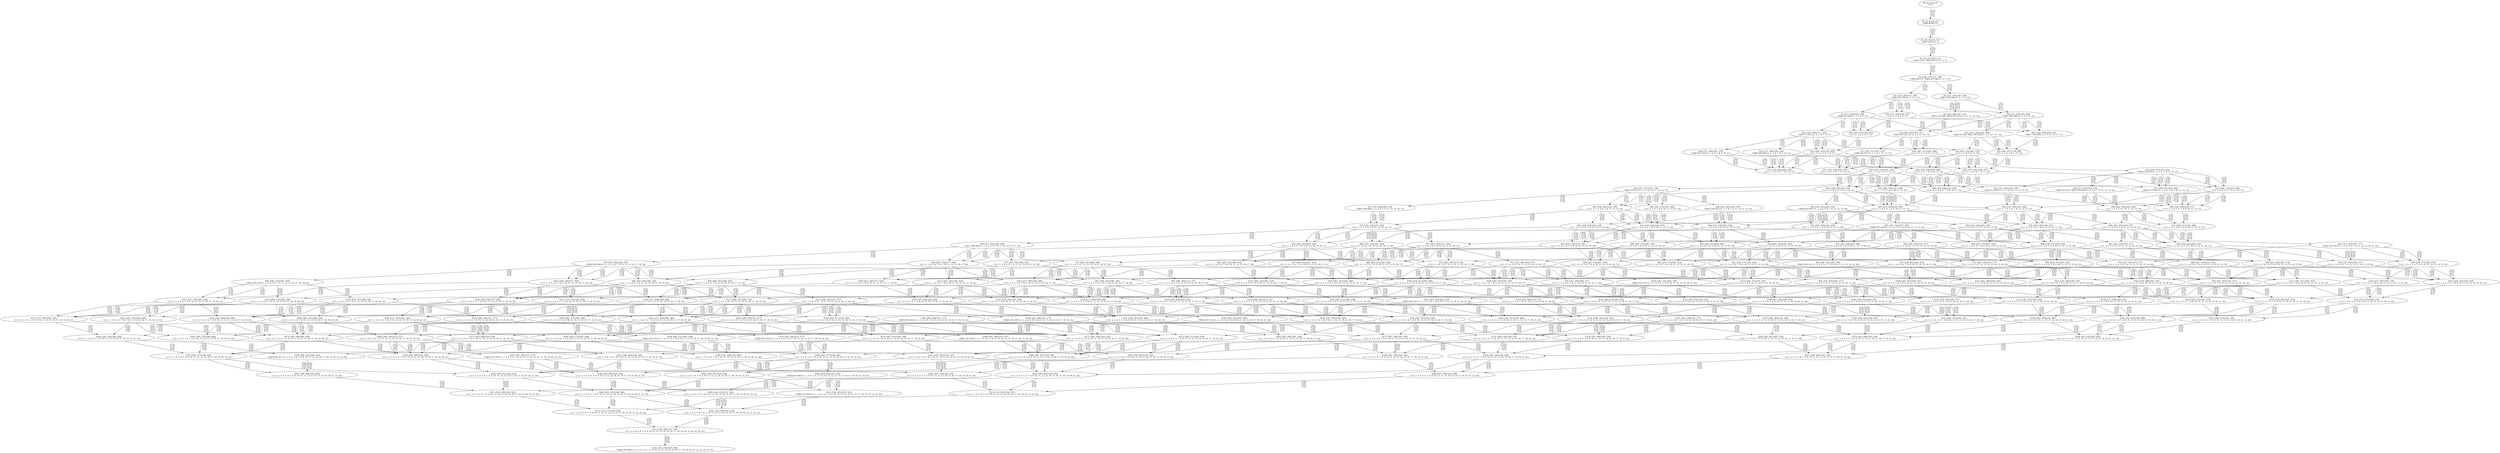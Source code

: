 digraph {
	S0[label="S0: [0, 0] [0, 0] \n{}{}"];
	S1[label="S1: [0, 0] [36, 45] \n{T0J0:36-45}{1}"];
	S2[label="S2: [36, 45] [53, 67] \n{T0J1:53-67}{1, 2}"];
	S3[label="S3: [53, 67] [109, 137] \n{T0J1:53-67, T0J2:109-137}{1, 2, 3}"];
	S4[label="S4: [109, 137] [127, 160] \n{T0J2:109-137, T0J10:127-160}{1, 2, 3, 11}"];
	S5[label="S5: [125, 158] [127, 160] \n{T0J3:125-158}{1, 2, 3, 4, 11}"];
	S6[label="S6: [127, 136] [165, 184] \n{T0J11:165-184}{1, 2, 3, 11, 12}"];
	S7[label="S7: [127, 160] [143, 180] \n{T0J6:143-180}{1, 2, 3, 4, 7, 11}"];
	S8[label="S8: [127, 160] [165, 184] \n{T0J11:165-184}{1, 2, 3, 4, 11, 12}"];
	S9[label="S9: [165, 184] [187, 211] \n{T0J11:165-184, T0J14:187-211}{1, 2, 3, 11, 12, 15}"];
	S10[label="S10: [127, 160] [160, 221] \n{}{1, 2, 3, 4, 5, 6, 11}"];
	S11[label="S11: [143, 180] [171, 212] \n{T0J7:171-212}{1, 2, 3, 4, 7, 8, 11}"];
	S12[label="S12: [143, 180] [165, 184] \n{T0J6:143-180, T0J11:165-184}{1, 2, 3, 4, 7, 11, 12}"];
	S13[label="S13: [165, 205] [187, 211] \n{T0J14:187-211}{1, 2, 3, 4, 11, 12, 15}"];
	S14[label="S14: [143, 183] [160, 223] \n{}{1, 2, 3, 4, 5, 6, 7, 11}"];
	S15[label="S15: [160, 184] [165, 223] \n{T0J11:165-184}{1, 2, 3, 4, 5, 6, 11, 12}"];
	S16[label="S16: [165, 212] [181, 235] \n{}{1, 2, 3, 4, 7, 8, 11, 12}"];
	S17[label="S17: [183, 211] [187, 227] \n{T0J6:183-227}{1, 2, 3, 4, 7, 11, 12, 15}"];
	S18[label="S18: [160, 223] [178, 243] \n{}{1, 2, 3, 4, 5, 6, 7, 8, 11}"];
	S19[label="S19: [171, 180] [209, 228] \n{T0J8:209-228}{1, 2, 3, 4, 7, 8, 9, 10, 11}"];
	S20[label="S20: [171, 180] [247, 276] \n{T0J9:247-276}{1, 2, 3, 4, 7, 8, 9, 10, 11}"];
	S21[label="S21: [165, 207] [178, 243] \n{}{1, 2, 3, 4, 5, 6, 7, 11, 12}"];
	S22[label="S22: [187, 211] [200, 268] \n{}{1, 2, 3, 4, 5, 6, 11, 12, 15}"];
	S23[label="S23: [181, 235] [212, 263] \n{T0J12:212-263}{1, 2, 3, 4, 7, 8, 11, 12, 13}"];
	S24[label="S24: [181, 235] [225, 279] \n{}{1, 2, 3, 4, 7, 8, 11, 12, 15}"];
	S25[label="S25: [178, 243] [198, 275] \n{}{1, 2, 3, 4, 5, 6, 7, 8, 11, 12}"];
	S26[label="S26: [181, 235] [209, 300] \n{}{1, 2, 3, 4, 7, 8, 9, 10, 11, 12}"];
	S27[label="S27: [187, 234] [205, 274] \n{}{1, 2, 3, 4, 5, 6, 7, 11, 12, 15}"];
	S28[label="S28: [212, 263] [252, 293] \n{T0J12:212-263, T0J13:252-293}{1, 2, 3, 4, 7, 8, 11, 12, 13, 14}"];
	S29[label="S29: [212, 263] [228, 279] \n{T0J12:212-263}{1, 2, 3, 4, 7, 8, 11, 12, 13, 15}"];
	S30[label="S30: [197, 217] [225, 279] \n{T0J15:197-217}{1, 2, 3, 4, 7, 8, 11, 12, 15, 16}"];
	S31[label="S31: [178, 243] [209, 319] \n{}{1, 2, 3, 4, 5, 6, 7, 8, 9, 10, 11}"];
	S32[label="S32: [198, 275] [216, 302] \n{}{1, 2, 3, 4, 5, 6, 7, 8, 11, 12, 13}"];
	S33[label="S33: [209, 263] [219, 300] \n{T0J12:212-263}{1, 2, 3, 4, 7, 8, 9, 10, 11, 12, 13}"];
	S34[label="S34: [198, 279] [225, 318] \n{}{1, 2, 3, 4, 5, 6, 7, 8, 11, 12, 15}"];
	S35[label="S35: [209, 279] [225, 300] \n{}{1, 2, 3, 4, 7, 8, 9, 10, 11, 12, 15}"];
	S36[label="S36: [225, 263] [244, 279] \n{T0J12:244-263}{1, 2, 3, 4, 7, 8, 11, 12, 13, 15, 16}"];
	S37[label="S37: [225, 266] [246, 279] \n{T0J16:246-266}{1, 2, 3, 4, 7, 8, 11, 12, 15, 16, 17}"];
	S38[label="S38: [198, 298] [216, 339] \n{}{1, 2, 3, 4, 5, 6, 7, 8, 9, 10, 11, 12}"];
	S39[label="S39: [216, 302] [252, 364] \n{}{1, 2, 3, 4, 5, 6, 7, 8, 11, 12, 13, 14}"];
	S40[label="S40: [216, 318] [245, 350] \n{}{1, 2, 3, 4, 5, 6, 7, 8, 11, 12, 13, 15}"];
	S41[label="S41: [208, 301] [225, 318] \n{}{1, 2, 3, 4, 5, 6, 7, 8, 11, 12, 15, 16}"];
	S42[label="S42: [225, 279] [235, 300] \n{}{1, 2, 3, 4, 7, 8, 9, 10, 11, 12, 15, 16}"];
	S43[label="S43: [210, 303] [225, 318] \n{T0J19:210-303}{1, 2, 3, 4, 5, 6, 7, 8, 11, 12, 15, 20}"];
	S44[label="S44: [216, 339] [236, 371] \n{}{1, 2, 3, 4, 5, 6, 7, 8, 9, 10, 11, 12, 13}"];
	S45[label="S45: [216, 339] [236, 385] \n{}{1, 2, 3, 4, 5, 6, 7, 8, 9, 10, 11, 12, 15}"];
	S46[label="S46: [225, 318] [245, 350] \n{}{1, 2, 3, 4, 5, 6, 7, 8, 11, 12, 13, 15, 16}"];
	S47[label="S47: [225, 318] [257, 350] \n{}{1, 2, 3, 4, 5, 6, 7, 8, 11, 12, 15, 16, 17}"];
	S48[label="S48: [245, 363] [276, 377] \n{}{1, 2, 3, 4, 5, 6, 7, 8, 11, 12, 13, 14, 15}"];
	S49[label="S49: [225, 318] [245, 350] \n{}{1, 2, 3, 4, 5, 6, 7, 8, 11, 12, 13, 15, 20}"];
	S50[label="S50: [220, 303] [225, 318] \n{}{1, 2, 3, 4, 5, 6, 7, 8, 11, 12, 15, 16, 20}"];
	S51[label="S51: [236, 371] [254, 428] \n{}{1, 2, 3, 4, 5, 6, 7, 8, 9, 10, 11, 12, 13, 14}"];
	S52[label="S52: [236, 385] [254, 414] \n{}{1, 2, 3, 4, 5, 6, 7, 8, 9, 10, 11, 12, 13, 15}"];
	S53[label="S53: [225, 318] [236, 397] \n{}{1, 2, 3, 4, 5, 6, 7, 8, 9, 10, 11, 12, 15, 16}"];
	S54[label="S54: [225, 318] [236, 399] \n{}{1, 2, 3, 4, 5, 6, 7, 8, 9, 10, 11, 12, 15, 20}"];
	S55[label="S55: [247, 316] [267, 385] \n{T0J20:267-316}{1, 2, 3, 4, 5, 6, 7, 8, 9, 10, 11, 12, 15, 21}"];
	S56[label="S56: [245, 350] [276, 377] \n{}{1, 2, 3, 4, 5, 6, 7, 8, 11, 12, 13, 14, 15, 16}"];
	S57[label="S57: [245, 350] [272, 350] \n{}{1, 2, 3, 4, 5, 6, 7, 8, 11, 12, 13, 15, 16, 17}"];
	S58[label="S58: [225, 318] [245, 350] \n{}{1, 2, 3, 4, 5, 6, 7, 8, 11, 12, 13, 15, 16, 20}"];
	S59[label="S59: [257, 340] [266, 350] \n{T0J17:266-340}{1, 2, 3, 4, 5, 6, 7, 8, 11, 12, 15, 16, 17, 18}"];
	S60[label="S60: [225, 318] [257, 350] \n{}{1, 2, 3, 4, 5, 6, 7, 8, 11, 12, 15, 16, 17, 20}"];
	S61[label="S61: [245, 350] [276, 377] \n{}{1, 2, 3, 4, 5, 6, 7, 8, 11, 12, 13, 14, 15, 20}"];
	S62[label="S62: [257, 295] [276, 377] \n{T0J21:257-295}{1, 2, 3, 4, 5, 6, 7, 8, 11, 12, 13, 14, 15, 22}"];
	S63[label="S63: [236, 377] [254, 414] \n{}{1, 2, 3, 4, 5, 6, 7, 8, 9, 10, 11, 12, 13, 15, 16}"];
	S64[label="S64: [236, 352] [263, 414] \n{}{1, 2, 3, 4, 5, 6, 7, 8, 9, 10, 11, 12, 15, 16, 17}"];
	S65[label="S65: [254, 428] [283, 474] \n{}{1, 2, 3, 4, 5, 6, 7, 8, 9, 10, 11, 12, 13, 14, 15}"];
	S66[label="S66: [236, 377] [254, 414] \n{}{1, 2, 3, 4, 5, 6, 7, 8, 9, 10, 11, 12, 13, 15, 20}"];
	S67[label="S67: [225, 318] [236, 399] \n{}{1, 2, 3, 4, 5, 6, 7, 8, 9, 10, 11, 12, 15, 16, 20}"];
	S68[label="S68: [254, 375] [267, 414] \n{}{1, 2, 3, 4, 5, 6, 7, 8, 9, 10, 11, 12, 13, 15, 21}"];
	S69[label="S69: [247, 316] [267, 397] \n{}{1, 2, 3, 4, 5, 6, 7, 8, 9, 10, 11, 12, 15, 16, 21}"];
	S70[label="S70: [247, 316] [267, 399] \n{}{1, 2, 3, 4, 5, 6, 7, 8, 9, 10, 11, 12, 15, 20, 21}"];
	S71[label="S71: [272, 350] [294, 377] \n{}{1, 2, 3, 4, 5, 6, 7, 8, 11, 12, 13, 14, 15, 16, 17}"];
	S72[label="S72: [245, 350] [276, 377] \n{}{1, 2, 3, 4, 5, 6, 7, 8, 11, 12, 13, 14, 15, 16, 20}"];
	S73[label="S73: [257, 301] [276, 377] \n{}{1, 2, 3, 4, 5, 6, 7, 8, 11, 12, 13, 14, 15, 16, 22}"];
	S74[label="S74: [266, 347] [286, 350] \n{}{1, 2, 3, 4, 5, 6, 7, 8, 11, 12, 13, 15, 16, 17, 18}"];
	S75[label="S75: [245, 350] [272, 350] \n{}{1, 2, 3, 4, 5, 6, 7, 8, 11, 12, 13, 15, 16, 17, 20}"];
	S76[label="S76: [263, 296] [266, 350] \n{T0J18:263-296}{1, 2, 3, 4, 5, 6, 7, 8, 11, 12, 15, 16, 17, 18, 19}"];
	S77[label="S77: [257, 340] [266, 350] \n{}{1, 2, 3, 4, 5, 6, 7, 8, 11, 12, 15, 16, 17, 18, 20}"];
	S78[label="S78: [257, 303] [276, 377] \n{}{1, 2, 3, 4, 5, 6, 7, 8, 11, 12, 13, 14, 15, 20, 22}"];
	S79[label="S79: [254, 441] [283, 474] \n{}{1, 2, 3, 4, 5, 6, 7, 8, 9, 10, 11, 12, 13, 14, 15, 16}"];
	S80[label="S80: [254, 411] [283, 446] \n{}{1, 2, 3, 4, 5, 6, 7, 8, 9, 10, 11, 12, 13, 15, 16, 17}"];
	S81[label="S81: [236, 377] [254, 414] \n{}{1, 2, 3, 4, 5, 6, 7, 8, 9, 10, 11, 12, 13, 15, 16, 20}"];
	S82[label="S82: [263, 350] [277, 436] \n{}{1, 2, 3, 4, 5, 6, 7, 8, 9, 10, 11, 12, 15, 16, 17, 18}"];
	S83[label="S83: [236, 352] [263, 414] \n{}{1, 2, 3, 4, 5, 6, 7, 8, 9, 10, 11, 12, 15, 16, 17, 20}"];
	S84[label="S84: [254, 443] [283, 474] \n{}{1, 2, 3, 4, 5, 6, 7, 8, 9, 10, 11, 12, 13, 14, 15, 20}"];
	S85[label="S85: [259, 377] [283, 474] \n{}{1, 2, 3, 4, 5, 6, 7, 8, 9, 10, 11, 12, 13, 14, 15, 22}"];
	S86[label="S86: [254, 375] [267, 414] \n{}{1, 2, 3, 4, 5, 6, 7, 8, 9, 10, 11, 12, 13, 15, 16, 21}"];
	S87[label="S87: [263, 352] [267, 414] \n{}{1, 2, 3, 4, 5, 6, 7, 8, 9, 10, 11, 12, 15, 16, 17, 21}"];
	S88[label="S88: [267, 414] [283, 474] \n{}{1, 2, 3, 4, 5, 6, 7, 8, 9, 10, 11, 12, 13, 14, 15, 21}"];
	S89[label="S89: [254, 375] [267, 414] \n{}{1, 2, 3, 4, 5, 6, 7, 8, 9, 10, 11, 12, 13, 15, 20, 21}"];
	S90[label="S90: [247, 316] [267, 399] \n{}{1, 2, 3, 4, 5, 6, 7, 8, 9, 10, 11, 12, 15, 16, 20, 21}"];
	S91[label="S91: [267, 321] [291, 399] \n{T0J23:291-321}{1, 2, 3, 4, 5, 6, 7, 8, 9, 10, 11, 12, 15, 20, 21, 24}"];
	S92[label="S92: [286, 350] [313, 377] \n{}{1, 2, 3, 4, 5, 6, 7, 8, 11, 12, 13, 14, 15, 16, 17, 18}"];
	S93[label="S93: [272, 350] [294, 377] \n{}{1, 2, 3, 4, 5, 6, 7, 8, 11, 12, 13, 14, 15, 16, 17, 20}"];
	S94[label="S94: [276, 350] [294, 377] \n{}{1, 2, 3, 4, 5, 6, 7, 8, 11, 12, 13, 14, 15, 16, 17, 22}"];
	S95[label="S95: [257, 303] [276, 377] \n{}{1, 2, 3, 4, 5, 6, 7, 8, 11, 12, 13, 14, 15, 16, 20, 22}"];
	S96[label="S96: [266, 347] [286, 350] \n{}{1, 2, 3, 4, 5, 6, 7, 8, 11, 12, 13, 15, 16, 17, 18, 19}"];
	S97[label="S97: [266, 347] [286, 350] \n{}{1, 2, 3, 4, 5, 6, 7, 8, 11, 12, 13, 15, 16, 17, 18, 20}"];
	S98[label="S98: [263, 303] [266, 350] \n{}{1, 2, 3, 4, 5, 6, 7, 8, 11, 12, 15, 16, 17, 18, 19, 20}"];
	S99[label="S99: [266, 310] [283, 350] \n{T0J22:283-310}{1, 2, 3, 4, 5, 6, 7, 8, 11, 12, 15, 16, 17, 18, 19, 23}"];
	S100[label="S100: [283, 474] [303, 503] \n{}{1, 2, 3, 4, 5, 6, 7, 8, 9, 10, 11, 12, 13, 14, 15, 16, 17}"];
	S101[label="S101: [254, 459] [283, 474] \n{}{1, 2, 3, 4, 5, 6, 7, 8, 9, 10, 11, 12, 13, 14, 15, 16, 20}"];
	S102[label="S102: [259, 390] [283, 474] \n{}{1, 2, 3, 4, 5, 6, 7, 8, 9, 10, 11, 12, 13, 14, 15, 16, 22}"];
	S103[label="S103: [277, 409] [295, 446] \n{}{1, 2, 3, 4, 5, 6, 7, 8, 9, 10, 11, 12, 13, 15, 16, 17, 18}"];
	S104[label="S104: [254, 411] [283, 446] \n{}{1, 2, 3, 4, 5, 6, 7, 8, 9, 10, 11, 12, 13, 15, 16, 17, 20}"];
	S105[label="S105: [266, 350] [277, 436] \n{}{1, 2, 3, 4, 5, 6, 7, 8, 9, 10, 11, 12, 15, 16, 17, 18, 19}"];
	S106[label="S106: [263, 350] [277, 436] \n{}{1, 2, 3, 4, 5, 6, 7, 8, 9, 10, 11, 12, 15, 16, 17, 18, 20}"];
	S107[label="S107: [259, 452] [283, 474] \n{}{1, 2, 3, 4, 5, 6, 7, 8, 9, 10, 11, 12, 13, 14, 15, 20, 22}"];
	S108[label="S108: [267, 427] [283, 474] \n{}{1, 2, 3, 4, 5, 6, 7, 8, 9, 10, 11, 12, 13, 14, 15, 16, 21}"];
	S109[label="S109: [267, 411] [283, 446] \n{}{1, 2, 3, 4, 5, 6, 7, 8, 9, 10, 11, 12, 13, 15, 16, 17, 21}"];
	S110[label="S110: [254, 375] [267, 414] \n{}{1, 2, 3, 4, 5, 6, 7, 8, 9, 10, 11, 12, 13, 15, 16, 20, 21}"];
	S111[label="S111: [267, 342] [283, 436] \n{}{1, 2, 3, 4, 5, 6, 7, 8, 9, 10, 11, 12, 15, 16, 17, 18, 21}"];
	S112[label="S112: [263, 352] [267, 414] \n{}{1, 2, 3, 4, 5, 6, 7, 8, 9, 10, 11, 12, 15, 16, 17, 20, 21}"];
	S113[label="S113: [267, 471] [283, 474] \n{}{1, 2, 3, 4, 5, 6, 7, 8, 9, 10, 11, 12, 13, 14, 15, 20, 21}"];
	S114[label="S114: [272, 367] [283, 474] \n{}{1, 2, 3, 4, 5, 6, 7, 8, 9, 10, 11, 12, 13, 14, 15, 21, 22}"];
	S115[label="S115: [267, 380] [291, 414] \n{}{1, 2, 3, 4, 5, 6, 7, 8, 9, 10, 11, 12, 13, 15, 20, 21, 24}"];
	S116[label="S116: [267, 321] [291, 399] \n{T0J23:291-321}{1, 2, 3, 4, 5, 6, 7, 8, 9, 10, 11, 12, 15, 16, 20, 21, 24}"];
	S117[label="S117: [286, 350] [313, 377] \n{}{1, 2, 3, 4, 5, 6, 7, 8, 11, 12, 13, 14, 15, 16, 17, 18, 19}"];
	S118[label="S118: [286, 350] [313, 377] \n{}{1, 2, 3, 4, 5, 6, 7, 8, 11, 12, 13, 14, 15, 16, 17, 18, 20}"];
	S119[label="S119: [291, 340] [313, 377] \n{}{1, 2, 3, 4, 5, 6, 7, 8, 11, 12, 13, 14, 15, 16, 17, 18, 22}"];
	S120[label="S120: [276, 350] [294, 377] \n{}{1, 2, 3, 4, 5, 6, 7, 8, 11, 12, 13, 14, 15, 16, 17, 20, 22}"];
	S121[label="S121: [266, 347] [286, 350] \n{}{1, 2, 3, 4, 5, 6, 7, 8, 11, 12, 13, 15, 16, 17, 18, 19, 20}"];
	S122[label="S122: [283, 347] [286, 350] \n{}{1, 2, 3, 4, 5, 6, 7, 8, 11, 12, 13, 15, 16, 17, 18, 19, 23}"];
	S123[label="S123: [266, 310] [283, 350] \n{}{1, 2, 3, 4, 5, 6, 7, 8, 11, 12, 15, 16, 17, 18, 19, 20, 23}"];
	S124[label="S124: [295, 503] [324, 526] \n{}{1, 2, 3, 4, 5, 6, 7, 8, 9, 10, 11, 12, 13, 14, 15, 16, 17, 18}"];
	S125[label="S125: [283, 474] [303, 521] \n{}{1, 2, 3, 4, 5, 6, 7, 8, 9, 10, 11, 12, 13, 14, 15, 16, 17, 20}"];
	S126[label="S126: [283, 452] [303, 503] \n{}{1, 2, 3, 4, 5, 6, 7, 8, 9, 10, 11, 12, 13, 14, 15, 16, 17, 22}"];
	S127[label="S127: [259, 465] [283, 474] \n{}{1, 2, 3, 4, 5, 6, 7, 8, 9, 10, 11, 12, 13, 14, 15, 16, 20, 22}"];
	S128[label="S128: [277, 409] [295, 446] \n{}{1, 2, 3, 4, 5, 6, 7, 8, 9, 10, 11, 12, 13, 15, 16, 17, 18, 19}"];
	S129[label="S129: [277, 409] [295, 446] \n{}{1, 2, 3, 4, 5, 6, 7, 8, 9, 10, 11, 12, 13, 15, 16, 17, 18, 20}"];
	S130[label="S130: [266, 350] [277, 436] \n{}{1, 2, 3, 4, 5, 6, 7, 8, 9, 10, 11, 12, 15, 16, 17, 18, 19, 20}"];
	S131[label="S131: [277, 350] [283, 436] \n{}{1, 2, 3, 4, 5, 6, 7, 8, 9, 10, 11, 12, 15, 16, 17, 18, 19, 23}"];
	S132[label="S132: [283, 474] [303, 503] \n{}{1, 2, 3, 4, 5, 6, 7, 8, 9, 10, 11, 12, 13, 14, 15, 16, 17, 21}"];
	S133[label="S133: [267, 474] [283, 484] \n{}{1, 2, 3, 4, 5, 6, 7, 8, 9, 10, 11, 12, 13, 14, 15, 16, 20, 21}"];
	S134[label="S134: [272, 380] [283, 474] \n{}{1, 2, 3, 4, 5, 6, 7, 8, 9, 10, 11, 12, 13, 14, 15, 16, 21, 22}"];
	S135[label="S135: [283, 401] [297, 446] \n{}{1, 2, 3, 4, 5, 6, 7, 8, 9, 10, 11, 12, 13, 15, 16, 17, 18, 21}"];
	S136[label="S136: [267, 411] [283, 446] \n{}{1, 2, 3, 4, 5, 6, 7, 8, 9, 10, 11, 12, 13, 15, 16, 17, 20, 21}"];
	S137[label="S137: [273, 316] [283, 436] \n{}{1, 2, 3, 4, 5, 6, 7, 8, 9, 10, 11, 12, 15, 16, 17, 18, 19, 21}"];
	S138[label="S138: [267, 342] [283, 436] \n{}{1, 2, 3, 4, 5, 6, 7, 8, 9, 10, 11, 12, 15, 16, 17, 18, 20, 21}"];
	S139[label="S139: [272, 471] [283, 474] \n{}{1, 2, 3, 4, 5, 6, 7, 8, 9, 10, 11, 12, 13, 14, 15, 20, 21, 22}"];
	S140[label="S140: [267, 380] [291, 414] \n{}{1, 2, 3, 4, 5, 6, 7, 8, 9, 10, 11, 12, 13, 15, 16, 20, 21, 24}"];
	S141[label="S141: [267, 352] [291, 414] \n{T0J23:291-321}{1, 2, 3, 4, 5, 6, 7, 8, 9, 10, 11, 12, 15, 16, 17, 20, 21, 24}"];
	S142[label="S142: [283, 474] [291, 476] \n{}{1, 2, 3, 4, 5, 6, 7, 8, 9, 10, 11, 12, 13, 14, 15, 20, 21, 24}"];
	S143[label="S143: [286, 350] [313, 377] \n{}{1, 2, 3, 4, 5, 6, 7, 8, 11, 12, 13, 14, 15, 16, 17, 18, 19, 20}"];
	S144[label="S144: [291, 295] [313, 377] \n{T0J21:291-295}{1, 2, 3, 4, 5, 6, 7, 8, 11, 12, 13, 14, 15, 16, 17, 18, 19, 22}"];
	S145[label="S145: [286, 350] [313, 377] \n{}{1, 2, 3, 4, 5, 6, 7, 8, 11, 12, 13, 14, 15, 16, 17, 18, 19, 23}"];
	S146[label="S146: [292, 296] [313, 377] \n{T0J18:292-296}{1, 2, 3, 4, 5, 6, 7, 8, 11, 12, 13, 14, 15, 16, 17, 18, 19, 20}"];
	S147[label="S147: [291, 340] [313, 377] \n{}{1, 2, 3, 4, 5, 6, 7, 8, 11, 12, 13, 14, 15, 16, 17, 18, 20, 22}"];
	S148[label="S148: [283, 347] [286, 350] \n{}{1, 2, 3, 4, 5, 6, 7, 8, 11, 12, 13, 15, 16, 17, 18, 19, 20, 23}"];
	S149[label="S149: [295, 511] [324, 526] \n{}{1, 2, 3, 4, 5, 6, 7, 8, 9, 10, 11, 12, 13, 14, 15, 16, 17, 18, 19}"];
	S150[label="S150: [295, 521] [324, 526] \n{}{1, 2, 3, 4, 5, 6, 7, 8, 9, 10, 11, 12, 13, 14, 15, 16, 17, 18, 20}"];
	S151[label="S151: [300, 503] [324, 526] \n{}{1, 2, 3, 4, 5, 6, 7, 8, 9, 10, 11, 12, 13, 14, 15, 16, 17, 18, 22}"];
	S152[label="S152: [283, 474] [303, 527] \n{}{1, 2, 3, 4, 5, 6, 7, 8, 9, 10, 11, 12, 13, 14, 15, 16, 17, 20, 22}"];
	S153[label="S153: [277, 409] [295, 446] \n{}{1, 2, 3, 4, 5, 6, 7, 8, 9, 10, 11, 12, 13, 15, 16, 17, 18, 19, 20}"];
	S154[label="S154: [283, 409] [295, 446] \n{}{1, 2, 3, 4, 5, 6, 7, 8, 9, 10, 11, 12, 13, 15, 16, 17, 18, 19, 23}"];
	S155[label="S155: [277, 350] [283, 436] \n{}{1, 2, 3, 4, 5, 6, 7, 8, 9, 10, 11, 12, 15, 16, 17, 18, 19, 20, 23}"];
	S156[label="S156: [297, 503] [324, 526] \n{}{1, 2, 3, 4, 5, 6, 7, 8, 9, 10, 11, 12, 13, 14, 15, 16, 17, 18, 21}"];
	S157[label="S157: [283, 484] [303, 536] \n{}{1, 2, 3, 4, 5, 6, 7, 8, 9, 10, 11, 12, 13, 14, 15, 16, 17, 20, 21}"];
	S158[label="S158: [283, 442] [303, 503] \n{}{1, 2, 3, 4, 5, 6, 7, 8, 9, 10, 11, 12, 13, 14, 15, 16, 17, 21, 22}"];
	S159[label="S159: [272, 474] [283, 484] \n{}{1, 2, 3, 4, 5, 6, 7, 8, 9, 10, 11, 12, 13, 14, 15, 16, 20, 21, 22}"];
	S160[label="S160: [283, 375] [297, 446] \n{}{1, 2, 3, 4, 5, 6, 7, 8, 9, 10, 11, 12, 13, 15, 16, 17, 18, 19, 21}"];
	S161[label="S161: [283, 401] [297, 446] \n{}{1, 2, 3, 4, 5, 6, 7, 8, 9, 10, 11, 12, 13, 15, 16, 17, 18, 20, 21}"];
	S162[label="S162: [273, 316] [283, 436] \n{}{1, 2, 3, 4, 5, 6, 7, 8, 9, 10, 11, 12, 15, 16, 17, 18, 19, 20, 21}"];
	S163[label="S163: [283, 316] [290, 436] \n{}{1, 2, 3, 4, 5, 6, 7, 8, 9, 10, 11, 12, 15, 16, 17, 18, 19, 21, 23}"];
	S164[label="S164: [283, 476] [291, 487] \n{}{1, 2, 3, 4, 5, 6, 7, 8, 9, 10, 11, 12, 13, 14, 15, 16, 20, 21, 24}"];
	S165[label="S165: [283, 411] [291, 446] \n{}{1, 2, 3, 4, 5, 6, 7, 8, 9, 10, 11, 12, 13, 15, 16, 17, 20, 21, 24}"];
	S166[label="S166: [283, 342] [291, 436] \n{T0J23:291-321}{1, 2, 3, 4, 5, 6, 7, 8, 9, 10, 11, 12, 15, 16, 17, 18, 20, 21, 24}"];
	S167[label="S167: [283, 474] [291, 476] \n{}{1, 2, 3, 4, 5, 6, 7, 8, 9, 10, 11, 12, 13, 14, 15, 20, 21, 22, 24}"];
	S168[label="S168: [291, 295] [313, 377] \n{T0J21:291-295}{1, 2, 3, 4, 5, 6, 7, 8, 11, 12, 13, 14, 15, 16, 17, 18, 19, 20, 22}"];
	S169[label="S169: [286, 350] [313, 377] \n{}{1, 2, 3, 4, 5, 6, 7, 8, 11, 12, 13, 14, 15, 16, 17, 18, 19, 20, 23}"];
	S170[label="S170: [291, 295] [313, 377] \n{T0J21:291-295}{1, 2, 3, 4, 5, 6, 7, 8, 11, 12, 13, 14, 15, 16, 17, 18, 19, 22, 23}"];
	S171[label="S171: [295, 526] [324, 529] \n{}{1, 2, 3, 4, 5, 6, 7, 8, 9, 10, 11, 12, 13, 14, 15, 16, 17, 18, 19, 20}"];
	S172[label="S172: [300, 511] [324, 526] \n{}{1, 2, 3, 4, 5, 6, 7, 8, 9, 10, 11, 12, 13, 14, 15, 16, 17, 18, 19, 22}"];
	S173[label="S173: [295, 446] [324, 526] \n{}{1, 2, 3, 4, 5, 6, 7, 8, 9, 10, 11, 12, 13, 14, 15, 16, 17, 18, 19, 23}"];
	S174[label="S174: [300, 526] [324, 527] \n{}{1, 2, 3, 4, 5, 6, 7, 8, 9, 10, 11, 12, 13, 14, 15, 16, 17, 18, 20, 22}"];
	S175[label="S175: [283, 409] [295, 446] \n{}{1, 2, 3, 4, 5, 6, 7, 8, 9, 10, 11, 12, 13, 15, 16, 17, 18, 19, 20, 23}"];
	S176[label="S176: [297, 511] [324, 526] \n{}{1, 2, 3, 4, 5, 6, 7, 8, 9, 10, 11, 12, 13, 14, 15, 16, 17, 18, 19, 21}"];
	S177[label="S177: [297, 536] [324, 536] \n{}{1, 2, 3, 4, 5, 6, 7, 8, 9, 10, 11, 12, 13, 14, 15, 16, 17, 18, 20, 21}"];
	S178[label="S178: [302, 494] [324, 526] \n{}{1, 2, 3, 4, 5, 6, 7, 8, 9, 10, 11, 12, 13, 14, 15, 16, 17, 18, 21, 22}"];
	S179[label="S179: [283, 484] [303, 536] \n{}{1, 2, 3, 4, 5, 6, 7, 8, 9, 10, 11, 12, 13, 14, 15, 16, 17, 20, 21, 22}"];
	S180[label="S180: [283, 375] [297, 446] \n{}{1, 2, 3, 4, 5, 6, 7, 8, 9, 10, 11, 12, 13, 15, 16, 17, 18, 19, 20, 21}"];
	S181[label="S181: [290, 375] [300, 446] \n{}{1, 2, 3, 4, 5, 6, 7, 8, 9, 10, 11, 12, 13, 15, 16, 17, 18, 19, 21, 23}"];
	S182[label="S182: [283, 316] [290, 436] \n{}{1, 2, 3, 4, 5, 6, 7, 8, 9, 10, 11, 12, 15, 16, 17, 18, 19, 20, 21, 23}"];
	S183[label="S183: [291, 487] [307, 538] \n{}{1, 2, 3, 4, 5, 6, 7, 8, 9, 10, 11, 12, 13, 14, 15, 16, 17, 20, 21, 24}"];
	S184[label="S184: [283, 476] [291, 487] \n{}{1, 2, 3, 4, 5, 6, 7, 8, 9, 10, 11, 12, 13, 14, 15, 16, 20, 21, 22, 24}"];
	S185[label="S185: [291, 401] [307, 446] \n{}{1, 2, 3, 4, 5, 6, 7, 8, 9, 10, 11, 12, 13, 15, 16, 17, 18, 20, 21, 24}"];
	S186[label="S186: [283, 321] [291, 436] \n{T0J23:291-321}{1, 2, 3, 4, 5, 6, 7, 8, 9, 10, 11, 12, 15, 16, 17, 18, 19, 20, 21, 24}"];
	S187[label="S187: [291, 295] [313, 377] \n{T0J21:291-295}{1, 2, 3, 4, 5, 6, 7, 8, 11, 12, 13, 14, 15, 16, 17, 18, 19, 20, 22, 23}"];
	S188[label="S188: [300, 527] [324, 534] \n{}{1, 2, 3, 4, 5, 6, 7, 8, 9, 10, 11, 12, 13, 14, 15, 16, 17, 18, 19, 20, 22}"];
	S189[label="S189: [295, 480] [324, 529] \n{}{1, 2, 3, 4, 5, 6, 7, 8, 9, 10, 11, 12, 13, 14, 15, 16, 17, 18, 19, 20, 23}"];
	S190[label="S190: [300, 377] [324, 526] \n{}{1, 2, 3, 4, 5, 6, 7, 8, 9, 10, 11, 12, 13, 14, 15, 16, 17, 18, 19, 22, 23}"];
	S191[label="S191: [297, 536] [324, 552] \n{}{1, 2, 3, 4, 5, 6, 7, 8, 9, 10, 11, 12, 13, 14, 15, 16, 17, 18, 19, 20, 21}"];
	S192[label="S192: [302, 502] [324, 526] \n{}{1, 2, 3, 4, 5, 6, 7, 8, 9, 10, 11, 12, 13, 14, 15, 16, 17, 18, 19, 21, 22}"];
	S193[label="S193: [300, 446] [324, 526] \n{}{1, 2, 3, 4, 5, 6, 7, 8, 9, 10, 11, 12, 13, 14, 15, 16, 17, 18, 19, 21, 23}"];
	S194[label="S194: [302, 536] [324, 536] \n{}{1, 2, 3, 4, 5, 6, 7, 8, 9, 10, 11, 12, 13, 14, 15, 16, 17, 18, 20, 21, 22}"];
	S195[label="S195: [290, 375] [300, 446] \n{}{1, 2, 3, 4, 5, 6, 7, 8, 9, 10, 11, 12, 13, 15, 16, 17, 18, 19, 20, 21, 23}"];
	S196[label="S196: [307, 538] [324, 539] \n{}{1, 2, 3, 4, 5, 6, 7, 8, 9, 10, 11, 12, 13, 14, 15, 16, 17, 18, 20, 21, 24}"];
	S197[label="S197: [291, 487] [307, 538] \n{}{1, 2, 3, 4, 5, 6, 7, 8, 9, 10, 11, 12, 13, 14, 15, 16, 17, 20, 21, 22, 24}"];
	S198[label="S198: [291, 380] [307, 446] \n{}{1, 2, 3, 4, 5, 6, 7, 8, 9, 10, 11, 12, 13, 15, 16, 17, 18, 19, 20, 21, 24}"];
	S199[label="S199: [290, 321] [300, 436] \n{T0J23:291-321}{1, 2, 3, 4, 5, 6, 7, 8, 9, 10, 11, 12, 15, 16, 17, 18, 19, 20, 21, 23, 24}"];
	S200[label="S200: [300, 480] [324, 534] \n{}{1, 2, 3, 4, 5, 6, 7, 8, 9, 10, 11, 12, 13, 14, 15, 16, 17, 18, 19, 20, 22, 23}"];
	S201[label="S201: [302, 543] [324, 553] \n{}{1, 2, 3, 4, 5, 6, 7, 8, 9, 10, 11, 12, 13, 14, 15, 16, 17, 18, 19, 20, 21, 22}"];
	S202[label="S202: [300, 521] [324, 552] \n{}{1, 2, 3, 4, 5, 6, 7, 8, 9, 10, 11, 12, 13, 14, 15, 16, 17, 18, 19, 20, 21, 23}"];
	S203[label="S203: [305, 367] [324, 526] \n{}{1, 2, 3, 4, 5, 6, 7, 8, 9, 10, 11, 12, 13, 14, 15, 16, 17, 18, 19, 21, 22, 23}"];
	S204[label="S204: [324, 405] [351, 526] \n{T0J24:351-405}{1, 2, 3, 4, 5, 6, 7, 8, 9, 10, 11, 12, 13, 14, 15, 16, 17, 18, 19, 22, 23, 25}"];
	S205[label="S205: [307, 539] [324, 552] \n{}{1, 2, 3, 4, 5, 6, 7, 8, 9, 10, 11, 12, 13, 14, 15, 16, 17, 18, 19, 20, 21, 24}"];
	S206[label="S206: [307, 538] [324, 539] \n{}{1, 2, 3, 4, 5, 6, 7, 8, 9, 10, 11, 12, 13, 14, 15, 16, 17, 18, 20, 21, 22, 24}"];
	S207[label="S207: [300, 380] [314, 446] \n{}{1, 2, 3, 4, 5, 6, 7, 8, 9, 10, 11, 12, 13, 15, 16, 17, 18, 19, 20, 21, 23, 24}"];
	S208[label="S208: [305, 553] [324, 568] \n{}{1, 2, 3, 4, 5, 6, 7, 8, 9, 10, 11, 12, 13, 14, 15, 16, 17, 18, 19, 20, 21, 22, 23}"];
	S209[label="S209: [324, 522] [351, 534] \n{}{1, 2, 3, 4, 5, 6, 7, 8, 9, 10, 11, 12, 13, 14, 15, 16, 17, 18, 19, 20, 22, 23, 25}"];
	S210[label="S210: [312, 553] [324, 576] \n{}{1, 2, 3, 4, 5, 6, 7, 8, 9, 10, 11, 12, 13, 14, 15, 16, 17, 18, 19, 20, 21, 22, 24}"];
	S211[label="S211: [314, 530] [324, 552] \n{}{1, 2, 3, 4, 5, 6, 7, 8, 9, 10, 11, 12, 13, 14, 15, 16, 17, 18, 19, 20, 21, 23, 24}"];
	S212[label="S212: [324, 405] [351, 526] \n{T0J24:351-405}{1, 2, 3, 4, 5, 6, 7, 8, 9, 10, 11, 12, 13, 14, 15, 16, 17, 18, 19, 21, 22, 23, 25}"];
	S213[label="S213: [319, 575] [324, 584] \n{}{1, 2, 3, 4, 5, 6, 7, 8, 9, 10, 11, 12, 13, 14, 15, 16, 17, 18, 19, 20, 21, 22, 23, 24}"];
	S214[label="S214: [324, 568] [351, 616] \n{}{1, 2, 3, 4, 5, 6, 7, 8, 9, 10, 11, 12, 13, 14, 15, 16, 17, 18, 19, 20, 21, 22, 23, 25}"];
	S215[label="S215: [324, 599] [351, 639] \n{}{1, 2, 3, 4, 5, 6, 7, 8, 9, 10, 11, 12, 13, 14, 15, 16, 17, 18, 19, 20, 21, 22, 23, 24, 25}"];
	S216[label="S216: [351, 639] [356, 646] \n{T0J25:356-646}{1, 2, 3, 4, 5, 6, 7, 8, 9, 10, 11, 12, 13, 14, 15, 16, 17, 18, 19, 20, 21, 22, 23, 24, 25, 26}"];
	S0 -> S1[label="T0 J0\nDL=5450\nES=0\nLS=0\nEF=36\nLF=45",fontsize=8];
	S1 -> S2[label="T0 J1\nDL=5450\nES=36\nLS=45\nEF=53\nLF=67",fontsize=8];
	S2 -> S3[label="T0 J2\nDL=5450\nES=36\nLS=45\nEF=109\nLF=137",fontsize=8];
	S3 -> S4[label="T0 J10\nDL=5450\nES=53\nLS=67\nEF=127\nLF=160",fontsize=8];
	S4 -> S5[label="T0 J3\nDL=5450\nES=109\nLS=137\nEF=125\nLF=158",fontsize=8];
	S4 -> S6[label="T0 J11\nDL=5450\nES=127\nLS=136\nEF=165\nLF=184",fontsize=8];
	S5 -> S10[label="T0 J4\nDL=5450\nES=125\nLS=158\nEF=175\nLF=221",fontsize=8];
	S5 -> S10[label="T0 J5\nDL=5450\nES=125\nLS=158\nEF=160\nLF=202",fontsize=8];
	S5 -> S7[label="T0 J6\nDL=5450\nES=125\nLS=157\nEF=143\nLF=180",fontsize=8];
	S5 -> S8[label="T0 J11\nDL=5450\nES=127\nLS=136\nEF=165\nLF=184",fontsize=8];
	S6 -> S8[label="T0 J3\nDL=5450\nES=127\nLS=137\nEF=143\nLF=158",fontsize=8];
	S6 -> S9[label="T0 J14\nDL=5450\nES=127\nLS=136\nEF=187\nLF=211",fontsize=8];
	S7 -> S14[label="T0 J4\nDL=5450\nES=127\nLS=160\nEF=177\nLF=223",fontsize=8];
	S7 -> S14[label="T0 J5\nDL=5450\nES=127\nLS=160\nEF=162\nLF=204",fontsize=8];
	S7 -> S11[label="T0 J7\nDL=5450\nES=127\nLS=157\nEF=171\nLF=212",fontsize=8];
	S7 -> S12[label="T0 J11\nDL=5450\nES=127\nLS=136\nEF=165\nLF=184",fontsize=8];
	S8 -> S15[label="T0 J4\nDL=5450\nES=127\nLS=160\nEF=177\nLF=223",fontsize=8];
	S8 -> S15[label="T0 J5\nDL=5450\nES=127\nLS=160\nEF=162\nLF=204",fontsize=8];
	S8 -> S12[label="T0 J6\nDL=5450\nES=127\nLS=157\nEF=145\nLF=180",fontsize=8];
	S8 -> S13[label="T0 J14\nDL=5450\nES=127\nLS=136\nEF=187\nLF=211",fontsize=8];
	S9 -> S13[label="T0 J3\nDL=5450\nES=165\nLS=184\nEF=181\nLF=205",fontsize=8];
	S10 -> S14[label="T0 J6\nDL=5450\nES=127\nLS=160\nEF=145\nLF=183",fontsize=8];
	S10 -> S15[label="T0 J11\nDL=5450\nES=127\nLS=136\nEF=165\nLF=184",fontsize=8];
	S11 -> S18[label="T0 J4\nDL=5450\nES=143\nLS=180\nEF=193\nLF=243",fontsize=8];
	S11 -> S18[label="T0 J5\nDL=5450\nES=143\nLS=180\nEF=178\nLF=224",fontsize=8];
	S11 -> S19[label="T0 J8\nDL=5450\nES=171\nLS=180\nEF=209\nLF=228",fontsize=8];
	S11 -> S20[label="T0 J9\nDL=5450\nES=171\nLS=180\nEF=247\nLF=276",fontsize=8];
	S11 -> S16[label="T0 J11\nDL=5450\nES=143\nLS=180\nEF=181\nLF=228",fontsize=8];
	S12 -> S21[label="T0 J4\nDL=5450\nES=143\nLS=180\nEF=193\nLF=243",fontsize=8];
	S12 -> S21[label="T0 J5\nDL=5450\nES=143\nLS=180\nEF=178\nLF=224",fontsize=8];
	S12 -> S16[label="T0 J7\nDL=5450\nES=143\nLS=180\nEF=187\nLF=235",fontsize=8];
	S13 -> S22[label="T0 J4\nDL=5450\nES=165\nLS=205\nEF=215\nLF=268",fontsize=8];
	S13 -> S22[label="T0 J5\nDL=5450\nES=165\nLS=205\nEF=200\nLF=249",fontsize=8];
	S13 -> S17[label="T0 J6\nDL=5450\nES=165\nLS=204\nEF=183\nLF=227",fontsize=8];
	S14 -> S18[label="T0 J7\nDL=5450\nES=143\nLS=183\nEF=187\nLF=238",fontsize=8];
	S15 -> S21[label="T0 J6\nDL=5450\nES=160\nLS=184\nEF=178\nLF=207",fontsize=8];
	S16 -> S25[label="T0 J4\nDL=5450\nES=165\nLS=212\nEF=215\nLF=275",fontsize=8];
	S16 -> S25[label="T0 J5\nDL=5450\nES=165\nLS=212\nEF=200\nLF=256",fontsize=8];
	S16 -> S26[label="T0 J8\nDL=5450\nES=171\nLS=204\nEF=209\nLF=252",fontsize=8];
	S16 -> S26[label="T0 J9\nDL=5450\nES=171\nLS=204\nEF=247\nLF=300",fontsize=8];
	S16 -> S23[label="T0 J12\nDL=5450\nES=165\nLS=204\nEF=212\nLF=263",fontsize=8];
	S16 -> S24[label="T0 J14\nDL=5450\nES=165\nLS=204\nEF=225\nLF=279",fontsize=8];
	S17 -> S27[label="T0 J4\nDL=5450\nES=183\nLS=211\nEF=233\nLF=274",fontsize=8];
	S17 -> S27[label="T0 J5\nDL=5450\nES=183\nLS=211\nEF=218\nLF=255",fontsize=8];
	S17 -> S24[label="T0 J7\nDL=5450\nES=183\nLS=204\nEF=227\nLF=259",fontsize=8];
	S18 -> S31[label="T0 J8\nDL=5450\nES=171\nLS=223\nEF=209\nLF=271",fontsize=8];
	S18 -> S31[label="T0 J9\nDL=5450\nES=171\nLS=223\nEF=247\nLF=319",fontsize=8];
	S18 -> S25[label="T0 J11\nDL=5450\nES=160\nLS=223\nEF=198\nLF=271",fontsize=8];
	S19 -> S31[label="T0 J4\nDL=5450\nES=171\nLS=180\nEF=221\nLF=243",fontsize=8];
	S19 -> S31[label="T0 J5\nDL=5450\nES=171\nLS=180\nEF=206\nLF=224",fontsize=8];
	S19 -> S26[label="T0 J11\nDL=5450\nES=171\nLS=180\nEF=209\nLF=228",fontsize=8];
	S20 -> S31[label="T0 J4\nDL=5450\nES=171\nLS=180\nEF=221\nLF=243",fontsize=8];
	S20 -> S31[label="T0 J5\nDL=5450\nES=171\nLS=180\nEF=206\nLF=224",fontsize=8];
	S20 -> S26[label="T0 J11\nDL=5450\nES=171\nLS=180\nEF=209\nLF=228",fontsize=8];
	S21 -> S25[label="T0 J7\nDL=5450\nES=165\nLS=207\nEF=209\nLF=262",fontsize=8];
	S22 -> S27[label="T0 J6\nDL=5450\nES=187\nLS=211\nEF=205\nLF=234",fontsize=8];
	S23 -> S32[label="T0 J4\nDL=5450\nES=181\nLS=235\nEF=231\nLF=298",fontsize=8];
	S23 -> S32[label="T0 J5\nDL=5450\nES=181\nLS=235\nEF=216\nLF=279",fontsize=8];
	S23 -> S33[label="T0 J8\nDL=5450\nES=181\nLS=204\nEF=219\nLF=252",fontsize=8];
	S23 -> S33[label="T0 J9\nDL=5450\nES=181\nLS=204\nEF=257\nLF=300",fontsize=8];
	S23 -> S28[label="T0 J13\nDL=5450\nES=181\nLS=204\nEF=252\nLF=293",fontsize=8];
	S23 -> S29[label="T0 J14\nDL=5450\nES=181\nLS=204\nEF=241\nLF=279",fontsize=8];
	S24 -> S34[label="T0 J4\nDL=5450\nES=181\nLS=235\nEF=231\nLF=298",fontsize=8];
	S24 -> S34[label="T0 J5\nDL=5450\nES=181\nLS=235\nEF=216\nLF=279",fontsize=8];
	S24 -> S35[label="T0 J8\nDL=5450\nES=181\nLS=204\nEF=219\nLF=252",fontsize=8];
	S24 -> S35[label="T0 J9\nDL=5450\nES=181\nLS=204\nEF=257\nLF=300",fontsize=8];
	S24 -> S29[label="T0 J12\nDL=5450\nES=181\nLS=204\nEF=228\nLF=263",fontsize=8];
	S24 -> S30[label="T0 J15\nDL=5450\nES=187\nLS=204\nEF=197\nLF=217",fontsize=8];
	S25 -> S38[label="T0 J8\nDL=5450\nES=178\nLS=243\nEF=216\nLF=291",fontsize=8];
	S25 -> S38[label="T0 J9\nDL=5450\nES=178\nLS=243\nEF=254\nLF=339",fontsize=8];
	S25 -> S32[label="T0 J12\nDL=5450\nES=178\nLS=243\nEF=225\nLF=302",fontsize=8];
	S25 -> S34[label="T0 J14\nDL=5450\nES=178\nLS=243\nEF=238\nLF=318",fontsize=8];
	S26 -> S38[label="T0 J4\nDL=5450\nES=181\nLS=235\nEF=231\nLF=298",fontsize=8];
	S26 -> S38[label="T0 J5\nDL=5450\nES=181\nLS=235\nEF=216\nLF=279",fontsize=8];
	S26 -> S33[label="T0 J12\nDL=5450\nES=181\nLS=204\nEF=228\nLF=263",fontsize=8];
	S26 -> S35[label="T0 J14\nDL=5450\nES=181\nLS=204\nEF=241\nLF=279",fontsize=8];
	S27 -> S34[label="T0 J7\nDL=5450\nES=187\nLS=234\nEF=231\nLF=289",fontsize=8];
	S28 -> S39[label="T0 J4\nDL=5450\nES=212\nLS=263\nEF=262\nLF=326",fontsize=8];
	S28 -> S39[label="T0 J5\nDL=5450\nES=212\nLS=263\nEF=247\nLF=307",fontsize=8];
	S29 -> S40[label="T0 J4\nDL=5450\nES=212\nLS=263\nEF=262\nLF=326",fontsize=8];
	S29 -> S40[label="T0 J5\nDL=5450\nES=212\nLS=263\nEF=247\nLF=307",fontsize=8];
	S30 -> S41[label="T0 J4\nDL=5450\nES=197\nLS=217\nEF=247\nLF=280",fontsize=8];
	S30 -> S41[label="T0 J5\nDL=5450\nES=197\nLS=217\nEF=232\nLF=261",fontsize=8];
	S30 -> S42[label="T0 J8\nDL=5450\nES=197\nLS=204\nEF=235\nLF=252",fontsize=8];
	S30 -> S42[label="T0 J9\nDL=5450\nES=197\nLS=204\nEF=273\nLF=300",fontsize=8];
	S30 -> S36[label="T0 J12\nDL=5450\nES=197\nLS=204\nEF=244\nLF=263",fontsize=8];
	S30 -> S37[label="T0 J16\nDL=5450\nES=197\nLS=204\nEF=246\nLF=266",fontsize=8];
	S31 -> S38[label="T0 J11\nDL=5450\nES=178\nLS=243\nEF=216\nLF=291",fontsize=8];
	S32 -> S44[label="T0 J8\nDL=5450\nES=198\nLS=275\nEF=236\nLF=323",fontsize=8];
	S32 -> S44[label="T0 J9\nDL=5450\nES=198\nLS=275\nEF=274\nLF=371",fontsize=8];
	S32 -> S39[label="T0 J13\nDL=5450\nES=198\nLS=275\nEF=269\nLF=364",fontsize=8];
	S32 -> S40[label="T0 J14\nDL=5450\nES=198\nLS=275\nEF=258\nLF=350",fontsize=8];
	S33 -> S44[label="T0 J4\nDL=5450\nES=209\nLS=263\nEF=259\nLF=326",fontsize=8];
	S33 -> S44[label="T0 J5\nDL=5450\nES=209\nLS=263\nEF=244\nLF=307",fontsize=8];
	S34 -> S45[label="T0 J8\nDL=5450\nES=198\nLS=289\nEF=236\nLF=337",fontsize=8];
	S34 -> S45[label="T0 J9\nDL=5450\nES=198\nLS=289\nEF=274\nLF=385",fontsize=8];
	S34 -> S40[label="T0 J12\nDL=5450\nES=198\nLS=288\nEF=245\nLF=347",fontsize=8];
	S34 -> S41[label="T0 J15\nDL=5450\nES=198\nLS=288\nEF=208\nLF=301",fontsize=8];
	S34 -> S43[label="T0 J19\nDL=5450\nES=198\nLS=288\nEF=210\nLF=303",fontsize=8];
	S35 -> S45[label="T0 J4\nDL=5450\nES=209\nLS=279\nEF=259\nLF=342",fontsize=8];
	S35 -> S45[label="T0 J5\nDL=5450\nES=209\nLS=279\nEF=244\nLF=323",fontsize=8];
	S36 -> S46[label="T0 J4\nDL=5450\nES=225\nLS=263\nEF=275\nLF=326",fontsize=8];
	S36 -> S46[label="T0 J5\nDL=5450\nES=225\nLS=263\nEF=260\nLF=307",fontsize=8];
	S37 -> S47[label="T0 J4\nDL=5450\nES=225\nLS=266\nEF=275\nLF=329",fontsize=8];
	S37 -> S47[label="T0 J5\nDL=5450\nES=225\nLS=266\nEF=260\nLF=310",fontsize=8];
	S38 -> S44[label="T0 J12\nDL=5450\nES=198\nLS=298\nEF=245\nLF=357",fontsize=8];
	S38 -> S45[label="T0 J14\nDL=5450\nES=198\nLS=290\nEF=258\nLF=365",fontsize=8];
	S39 -> S51[label="T0 J8\nDL=5450\nES=216\nLS=302\nEF=254\nLF=350",fontsize=8];
	S39 -> S51[label="T0 J9\nDL=5450\nES=216\nLS=302\nEF=292\nLF=398",fontsize=8];
	S39 -> S48[label="T0 J14\nDL=5450\nES=216\nLS=288\nEF=276\nLF=363",fontsize=8];
	S40 -> S52[label="T0 J8\nDL=5450\nES=216\nLS=318\nEF=254\nLF=366",fontsize=8];
	S40 -> S52[label="T0 J9\nDL=5450\nES=216\nLS=318\nEF=292\nLF=414",fontsize=8];
	S40 -> S48[label="T0 J13\nDL=5450\nES=216\nLS=288\nEF=287\nLF=377",fontsize=8];
	S40 -> S46[label="T0 J15\nDL=5450\nES=216\nLS=288\nEF=226\nLF=301",fontsize=8];
	S40 -> S49[label="T0 J19\nDL=5450\nES=216\nLS=288\nEF=228\nLF=303",fontsize=8];
	S41 -> S53[label="T0 J8\nDL=5450\nES=208\nLS=301\nEF=246\nLF=349",fontsize=8];
	S41 -> S53[label="T0 J9\nDL=5450\nES=208\nLS=301\nEF=284\nLF=397",fontsize=8];
	S41 -> S46[label="T0 J12\nDL=5450\nES=208\nLS=288\nEF=255\nLF=347",fontsize=8];
	S41 -> S47[label="T0 J16\nDL=5450\nES=208\nLS=288\nEF=257\nLF=350",fontsize=8];
	S41 -> S50[label="T0 J19\nDL=5450\nES=208\nLS=288\nEF=220\nLF=303",fontsize=8];
	S42 -> S53[label="T0 J4\nDL=5450\nES=225\nLS=279\nEF=275\nLF=342",fontsize=8];
	S42 -> S53[label="T0 J5\nDL=5450\nES=225\nLS=279\nEF=260\nLF=323",fontsize=8];
	S43 -> S54[label="T0 J8\nDL=5450\nES=210\nLS=303\nEF=248\nLF=351",fontsize=8];
	S43 -> S54[label="T0 J9\nDL=5450\nES=210\nLS=303\nEF=286\nLF=399",fontsize=8];
	S43 -> S49[label="T0 J12\nDL=5450\nES=210\nLS=288\nEF=257\nLF=347",fontsize=8];
	S43 -> S50[label="T0 J15\nDL=5450\nES=210\nLS=288\nEF=220\nLF=301",fontsize=8];
	S44 -> S51[label="T0 J13\nDL=5450\nES=216\nLS=339\nEF=287\nLF=428",fontsize=8];
	S44 -> S52[label="T0 J14\nDL=5450\nES=216\nLS=290\nEF=276\nLF=365",fontsize=8];
	S45 -> S52[label="T0 J12\nDL=5450\nES=216\nLS=339\nEF=263\nLF=398",fontsize=8];
	S45 -> S53[label="T0 J15\nDL=5450\nES=216\nLS=290\nEF=226\nLF=303",fontsize=8];
	S45 -> S54[label="T0 J19\nDL=5450\nES=216\nLS=290\nEF=228\nLF=305",fontsize=8];
	S45 -> S55[label="T0 J20\nDL=5450\nES=247\nLS=290\nEF=267\nLF=316",fontsize=8];
	S46 -> S63[label="T0 J8\nDL=5450\nES=225\nLS=318\nEF=263\nLF=366",fontsize=8];
	S46 -> S63[label="T0 J9\nDL=5450\nES=225\nLS=318\nEF=301\nLF=414",fontsize=8];
	S46 -> S56[label="T0 J13\nDL=5450\nES=225\nLS=288\nEF=296\nLF=377",fontsize=8];
	S46 -> S57[label="T0 J16\nDL=5450\nES=225\nLS=288\nEF=274\nLF=350",fontsize=8];
	S46 -> S58[label="T0 J19\nDL=5450\nES=225\nLS=288\nEF=237\nLF=303",fontsize=8];
	S47 -> S64[label="T0 J8\nDL=5450\nES=225\nLS=318\nEF=263\nLF=366",fontsize=8];
	S47 -> S64[label="T0 J9\nDL=5450\nES=225\nLS=318\nEF=301\nLF=414",fontsize=8];
	S47 -> S57[label="T0 J12\nDL=5450\nES=225\nLS=288\nEF=272\nLF=347",fontsize=8];
	S47 -> S59[label="T0 J17\nDL=5450\nES=225\nLS=288\nEF=266\nLF=340",fontsize=8];
	S47 -> S60[label="T0 J19\nDL=5450\nES=225\nLS=288\nEF=237\nLF=303",fontsize=8];
	S48 -> S65[label="T0 J8\nDL=5450\nES=245\nLS=363\nEF=283\nLF=411",fontsize=8];
	S48 -> S65[label="T0 J9\nDL=5450\nES=245\nLS=363\nEF=321\nLF=459",fontsize=8];
	S48 -> S56[label="T0 J15\nDL=5450\nES=245\nLS=288\nEF=255\nLF=301",fontsize=8];
	S48 -> S61[label="T0 J19\nDL=5450\nES=245\nLS=288\nEF=257\nLF=303",fontsize=8];
	S48 -> S62[label="T0 J21\nDL=5450\nES=252\nLS=288\nEF=257\nLF=295",fontsize=8];
	S49 -> S66[label="T0 J8\nDL=5450\nES=225\nLS=318\nEF=263\nLF=366",fontsize=8];
	S49 -> S66[label="T0 J9\nDL=5450\nES=225\nLS=318\nEF=301\nLF=414",fontsize=8];
	S49 -> S61[label="T0 J13\nDL=5450\nES=225\nLS=288\nEF=296\nLF=377",fontsize=8];
	S49 -> S58[label="T0 J15\nDL=5450\nES=225\nLS=288\nEF=235\nLF=301",fontsize=8];
	S50 -> S67[label="T0 J8\nDL=5450\nES=220\nLS=303\nEF=258\nLF=351",fontsize=8];
	S50 -> S67[label="T0 J9\nDL=5450\nES=220\nLS=303\nEF=296\nLF=399",fontsize=8];
	S50 -> S58[label="T0 J12\nDL=5450\nES=220\nLS=288\nEF=267\nLF=347",fontsize=8];
	S50 -> S60[label="T0 J16\nDL=5450\nES=220\nLS=288\nEF=269\nLF=350",fontsize=8];
	S51 -> S65[label="T0 J14\nDL=5450\nES=236\nLS=371\nEF=296\nLF=446",fontsize=8];
	S52 -> S65[label="T0 J13\nDL=5450\nES=236\nLS=385\nEF=307\nLF=474",fontsize=8];
	S52 -> S63[label="T0 J15\nDL=5450\nES=236\nLS=290\nEF=246\nLF=303",fontsize=8];
	S52 -> S66[label="T0 J19\nDL=5450\nES=236\nLS=290\nEF=248\nLF=305",fontsize=8];
	S52 -> S68[label="T0 J20\nDL=5450\nES=247\nLS=290\nEF=267\nLF=316",fontsize=8];
	S53 -> S63[label="T0 J12\nDL=5450\nES=225\nLS=318\nEF=272\nLF=377",fontsize=8];
	S53 -> S64[label="T0 J16\nDL=5450\nES=225\nLS=290\nEF=274\nLF=352",fontsize=8];
	S53 -> S67[label="T0 J19\nDL=5450\nES=225\nLS=290\nEF=237\nLF=305",fontsize=8];
	S53 -> S69[label="T0 J20\nDL=5450\nES=247\nLS=290\nEF=267\nLF=316",fontsize=8];
	S54 -> S66[label="T0 J12\nDL=5450\nES=225\nLS=318\nEF=272\nLF=377",fontsize=8];
	S54 -> S67[label="T0 J15\nDL=5450\nES=225\nLS=290\nEF=235\nLF=303",fontsize=8];
	S54 -> S70[label="T0 J20\nDL=5450\nES=247\nLS=290\nEF=267\nLF=316",fontsize=8];
	S55 -> S68[label="T0 J12\nDL=5450\nES=247\nLS=316\nEF=294\nLF=375",fontsize=8];
	S55 -> S69[label="T0 J15\nDL=5450\nES=247\nLS=290\nEF=257\nLF=303",fontsize=8];
	S55 -> S70[label="T0 J19\nDL=5450\nES=247\nLS=290\nEF=259\nLF=305",fontsize=8];
	S56 -> S79[label="T0 J8\nDL=5450\nES=245\nLS=350\nEF=283\nLF=398",fontsize=8];
	S56 -> S79[label="T0 J9\nDL=5450\nES=245\nLS=350\nEF=321\nLF=446",fontsize=8];
	S56 -> S71[label="T0 J16\nDL=5450\nES=245\nLS=288\nEF=294\nLF=350",fontsize=8];
	S56 -> S72[label="T0 J19\nDL=5450\nES=245\nLS=288\nEF=257\nLF=303",fontsize=8];
	S56 -> S73[label="T0 J21\nDL=5450\nES=252\nLS=288\nEF=257\nLF=295",fontsize=8];
	S57 -> S80[label="T0 J8\nDL=5450\nES=245\nLS=350\nEF=283\nLF=398",fontsize=8];
	S57 -> S80[label="T0 J9\nDL=5450\nES=245\nLS=350\nEF=321\nLF=446",fontsize=8];
	S57 -> S71[label="T0 J13\nDL=5450\nES=245\nLS=288\nEF=316\nLF=377",fontsize=8];
	S57 -> S74[label="T0 J17\nDL=5450\nES=245\nLS=288\nEF=286\nLF=340",fontsize=8];
	S57 -> S75[label="T0 J19\nDL=5450\nES=245\nLS=288\nEF=257\nLF=303",fontsize=8];
	S58 -> S81[label="T0 J8\nDL=5450\nES=225\nLS=318\nEF=263\nLF=366",fontsize=8];
	S58 -> S81[label="T0 J9\nDL=5450\nES=225\nLS=318\nEF=301\nLF=414",fontsize=8];
	S58 -> S72[label="T0 J13\nDL=5450\nES=225\nLS=288\nEF=296\nLF=377",fontsize=8];
	S58 -> S75[label="T0 J16\nDL=5450\nES=225\nLS=288\nEF=274\nLF=350",fontsize=8];
	S59 -> S82[label="T0 J8\nDL=5450\nES=257\nLS=340\nEF=295\nLF=388",fontsize=8];
	S59 -> S82[label="T0 J9\nDL=5450\nES=257\nLS=340\nEF=333\nLF=436",fontsize=8];
	S59 -> S74[label="T0 J12\nDL=5450\nES=257\nLS=288\nEF=304\nLF=347",fontsize=8];
	S59 -> S76[label="T0 J18\nDL=5450\nES=257\nLS=288\nEF=263\nLF=296",fontsize=8];
	S59 -> S77[label="T0 J19\nDL=5450\nES=257\nLS=288\nEF=269\nLF=303",fontsize=8];
	S60 -> S83[label="T0 J8\nDL=5450\nES=225\nLS=318\nEF=263\nLF=366",fontsize=8];
	S60 -> S83[label="T0 J9\nDL=5450\nES=225\nLS=318\nEF=301\nLF=414",fontsize=8];
	S60 -> S75[label="T0 J12\nDL=5450\nES=225\nLS=288\nEF=272\nLF=347",fontsize=8];
	S60 -> S77[label="T0 J17\nDL=5450\nES=225\nLS=288\nEF=266\nLF=340",fontsize=8];
	S61 -> S84[label="T0 J8\nDL=5450\nES=245\nLS=350\nEF=283\nLF=398",fontsize=8];
	S61 -> S84[label="T0 J9\nDL=5450\nES=245\nLS=350\nEF=321\nLF=446",fontsize=8];
	S61 -> S72[label="T0 J15\nDL=5450\nES=245\nLS=288\nEF=255\nLF=301",fontsize=8];
	S61 -> S78[label="T0 J21\nDL=5450\nES=252\nLS=288\nEF=257\nLF=295",fontsize=8];
	S62 -> S85[label="T0 J8\nDL=5450\nES=257\nLS=295\nEF=295\nLF=343",fontsize=8];
	S62 -> S85[label="T0 J9\nDL=5450\nES=257\nLS=295\nEF=333\nLF=391",fontsize=8];
	S62 -> S73[label="T0 J15\nDL=5450\nES=257\nLS=288\nEF=267\nLF=301",fontsize=8];
	S62 -> S78[label="T0 J19\nDL=5450\nES=257\nLS=288\nEF=269\nLF=303",fontsize=8];
	S63 -> S79[label="T0 J13\nDL=5450\nES=236\nLS=377\nEF=307\nLF=466",fontsize=8];
	S63 -> S80[label="T0 J16\nDL=5450\nES=236\nLS=290\nEF=285\nLF=352",fontsize=8];
	S63 -> S81[label="T0 J19\nDL=5450\nES=236\nLS=290\nEF=248\nLF=305",fontsize=8];
	S63 -> S86[label="T0 J20\nDL=5450\nES=247\nLS=290\nEF=267\nLF=316",fontsize=8];
	S64 -> S80[label="T0 J12\nDL=5450\nES=236\nLS=352\nEF=283\nLF=411",fontsize=8];
	S64 -> S82[label="T0 J17\nDL=5450\nES=236\nLS=290\nEF=277\nLF=342",fontsize=8];
	S64 -> S83[label="T0 J19\nDL=5450\nES=236\nLS=290\nEF=248\nLF=305",fontsize=8];
	S64 -> S87[label="T0 J20\nDL=5450\nES=247\nLS=290\nEF=267\nLF=316",fontsize=8];
	S65 -> S79[label="T0 J15\nDL=5450\nES=254\nLS=428\nEF=264\nLF=441",fontsize=8];
	S65 -> S84[label="T0 J19\nDL=5450\nES=254\nLS=428\nEF=266\nLF=443",fontsize=8];
	S65 -> S88[label="T0 J20\nDL=5450\nES=254\nLS=341\nEF=274\nLF=367",fontsize=8];
	S65 -> S85[label="T0 J21\nDL=5450\nES=254\nLS=341\nEF=259\nLF=348",fontsize=8];
	S66 -> S84[label="T0 J13\nDL=5450\nES=236\nLS=377\nEF=307\nLF=466",fontsize=8];
	S66 -> S81[label="T0 J15\nDL=5450\nES=236\nLS=290\nEF=246\nLF=303",fontsize=8];
	S66 -> S89[label="T0 J20\nDL=5450\nES=247\nLS=290\nEF=267\nLF=316",fontsize=8];
	S67 -> S81[label="T0 J12\nDL=5450\nES=225\nLS=318\nEF=272\nLF=377",fontsize=8];
	S67 -> S83[label="T0 J16\nDL=5450\nES=225\nLS=290\nEF=274\nLF=352",fontsize=8];
	S67 -> S90[label="T0 J20\nDL=5450\nES=247\nLS=290\nEF=267\nLF=316",fontsize=8];
	S68 -> S88[label="T0 J13\nDL=5450\nES=254\nLS=375\nEF=325\nLF=464",fontsize=8];
	S68 -> S86[label="T0 J15\nDL=5450\nES=254\nLS=290\nEF=264\nLF=303",fontsize=8];
	S68 -> S89[label="T0 J19\nDL=5450\nES=254\nLS=290\nEF=266\nLF=305",fontsize=8];
	S69 -> S86[label="T0 J12\nDL=5450\nES=247\nLS=316\nEF=294\nLF=375",fontsize=8];
	S69 -> S87[label="T0 J16\nDL=5450\nES=247\nLS=290\nEF=296\nLF=352",fontsize=8];
	S69 -> S90[label="T0 J19\nDL=5450\nES=247\nLS=290\nEF=259\nLF=305",fontsize=8];
	S70 -> S89[label="T0 J12\nDL=5450\nES=247\nLS=316\nEF=294\nLF=375",fontsize=8];
	S70 -> S90[label="T0 J15\nDL=5450\nES=247\nLS=290\nEF=257\nLF=303",fontsize=8];
	S70 -> S91[label="T0 J23\nDL=5450\nES=267\nLS=290\nEF=291\nLF=321",fontsize=8];
	S71 -> S100[label="T0 J8\nDL=5450\nES=272\nLS=350\nEF=310\nLF=398",fontsize=8];
	S71 -> S100[label="T0 J9\nDL=5450\nES=272\nLS=350\nEF=348\nLF=446",fontsize=8];
	S71 -> S92[label="T0 J17\nDL=5450\nES=272\nLS=288\nEF=313\nLF=340",fontsize=8];
	S71 -> S93[label="T0 J19\nDL=5450\nES=272\nLS=288\nEF=284\nLF=303",fontsize=8];
	S71 -> S94[label="T0 J21\nDL=5450\nES=272\nLS=288\nEF=277\nLF=295",fontsize=8];
	S72 -> S101[label="T0 J8\nDL=5450\nES=245\nLS=350\nEF=283\nLF=398",fontsize=8];
	S72 -> S101[label="T0 J9\nDL=5450\nES=245\nLS=350\nEF=321\nLF=446",fontsize=8];
	S72 -> S93[label="T0 J16\nDL=5450\nES=245\nLS=288\nEF=294\nLF=350",fontsize=8];
	S72 -> S95[label="T0 J21\nDL=5450\nES=252\nLS=288\nEF=257\nLF=295",fontsize=8];
	S73 -> S102[label="T0 J8\nDL=5450\nES=257\nLS=301\nEF=295\nLF=349",fontsize=8];
	S73 -> S102[label="T0 J9\nDL=5450\nES=257\nLS=301\nEF=333\nLF=397",fontsize=8];
	S73 -> S94[label="T0 J16\nDL=5450\nES=257\nLS=288\nEF=306\nLF=350",fontsize=8];
	S73 -> S95[label="T0 J19\nDL=5450\nES=257\nLS=288\nEF=269\nLF=303",fontsize=8];
	S74 -> S103[label="T0 J8\nDL=5450\nES=266\nLS=347\nEF=304\nLF=395",fontsize=8];
	S74 -> S103[label="T0 J9\nDL=5450\nES=266\nLS=347\nEF=342\nLF=443",fontsize=8];
	S74 -> S92[label="T0 J13\nDL=5450\nES=266\nLS=288\nEF=337\nLF=377",fontsize=8];
	S74 -> S96[label="T0 J18\nDL=5450\nES=266\nLS=288\nEF=272\nLF=296",fontsize=8];
	S74 -> S97[label="T0 J19\nDL=5450\nES=266\nLS=288\nEF=278\nLF=303",fontsize=8];
	S75 -> S104[label="T0 J8\nDL=5450\nES=245\nLS=350\nEF=283\nLF=398",fontsize=8];
	S75 -> S104[label="T0 J9\nDL=5450\nES=245\nLS=350\nEF=321\nLF=446",fontsize=8];
	S75 -> S93[label="T0 J13\nDL=5450\nES=245\nLS=288\nEF=316\nLF=377",fontsize=8];
	S75 -> S97[label="T0 J17\nDL=5450\nES=245\nLS=288\nEF=286\nLF=340",fontsize=8];
	S76 -> S105[label="T0 J8\nDL=5450\nES=263\nLS=296\nEF=301\nLF=344",fontsize=8];
	S76 -> S105[label="T0 J9\nDL=5450\nES=263\nLS=296\nEF=339\nLF=392",fontsize=8];
	S76 -> S96[label="T0 J12\nDL=5450\nES=263\nLS=288\nEF=310\nLF=347",fontsize=8];
	S76 -> S98[label="T0 J19\nDL=5450\nES=263\nLS=288\nEF=275\nLF=303",fontsize=8];
	S76 -> S99[label="T0 J22\nDL=5450\nES=266\nLS=288\nEF=283\nLF=310",fontsize=8];
	S77 -> S106[label="T0 J8\nDL=5450\nES=257\nLS=340\nEF=295\nLF=388",fontsize=8];
	S77 -> S106[label="T0 J9\nDL=5450\nES=257\nLS=340\nEF=333\nLF=436",fontsize=8];
	S77 -> S97[label="T0 J12\nDL=5450\nES=257\nLS=288\nEF=304\nLF=347",fontsize=8];
	S77 -> S98[label="T0 J18\nDL=5450\nES=257\nLS=288\nEF=263\nLF=296",fontsize=8];
	S78 -> S107[label="T0 J8\nDL=5450\nES=257\nLS=303\nEF=295\nLF=351",fontsize=8];
	S78 -> S107[label="T0 J9\nDL=5450\nES=257\nLS=303\nEF=333\nLF=399",fontsize=8];
	S78 -> S95[label="T0 J15\nDL=5450\nES=257\nLS=288\nEF=267\nLF=301",fontsize=8];
	S79 -> S100[label="T0 J16\nDL=5450\nES=254\nLS=441\nEF=303\nLF=503",fontsize=8];
	S79 -> S101[label="T0 J19\nDL=5450\nES=254\nLS=441\nEF=266\nLF=456",fontsize=8];
	S79 -> S108[label="T0 J20\nDL=5450\nES=254\nLS=341\nEF=274\nLF=367",fontsize=8];
	S79 -> S102[label="T0 J21\nDL=5450\nES=254\nLS=341\nEF=259\nLF=348",fontsize=8];
	S80 -> S100[label="T0 J13\nDL=5450\nES=254\nLS=411\nEF=325\nLF=500",fontsize=8];
	S80 -> S103[label="T0 J17\nDL=5450\nES=254\nLS=290\nEF=295\nLF=342",fontsize=8];
	S80 -> S104[label="T0 J19\nDL=5450\nES=254\nLS=290\nEF=266\nLF=305",fontsize=8];
	S80 -> S109[label="T0 J20\nDL=5450\nES=254\nLS=290\nEF=274\nLF=316",fontsize=8];
	S81 -> S101[label="T0 J13\nDL=5450\nES=236\nLS=377\nEF=307\nLF=466",fontsize=8];
	S81 -> S104[label="T0 J16\nDL=5450\nES=236\nLS=290\nEF=285\nLF=352",fontsize=8];
	S81 -> S110[label="T0 J20\nDL=5450\nES=247\nLS=290\nEF=267\nLF=316",fontsize=8];
	S82 -> S103[label="T0 J12\nDL=5450\nES=263\nLS=350\nEF=310\nLF=409",fontsize=8];
	S82 -> S105[label="T0 J18\nDL=5450\nES=263\nLS=290\nEF=269\nLF=298",fontsize=8];
	S82 -> S106[label="T0 J19\nDL=5450\nES=263\nLS=290\nEF=275\nLF=305",fontsize=8];
	S82 -> S111[label="T0 J20\nDL=5450\nES=263\nLS=290\nEF=283\nLF=316",fontsize=8];
	S83 -> S104[label="T0 J12\nDL=5450\nES=236\nLS=352\nEF=283\nLF=411",fontsize=8];
	S83 -> S106[label="T0 J17\nDL=5450\nES=236\nLS=290\nEF=277\nLF=342",fontsize=8];
	S83 -> S112[label="T0 J20\nDL=5450\nES=247\nLS=290\nEF=267\nLF=316",fontsize=8];
	S84 -> S101[label="T0 J15\nDL=5450\nES=254\nLS=446\nEF=264\nLF=459",fontsize=8];
	S84 -> S113[label="T0 J20\nDL=5450\nES=254\nLS=445\nEF=274\nLF=471",fontsize=8];
	S84 -> S107[label="T0 J21\nDL=5450\nES=254\nLS=445\nEF=259\nLF=452",fontsize=8];
	S85 -> S102[label="T0 J15\nDL=5450\nES=259\nLS=377\nEF=269\nLF=390",fontsize=8];
	S85 -> S107[label="T0 J19\nDL=5450\nES=259\nLS=377\nEF=271\nLF=392",fontsize=8];
	S85 -> S114[label="T0 J20\nDL=5450\nES=259\nLS=341\nEF=279\nLF=367",fontsize=8];
	S86 -> S108[label="T0 J13\nDL=5450\nES=254\nLS=375\nEF=325\nLF=464",fontsize=8];
	S86 -> S109[label="T0 J16\nDL=5450\nES=254\nLS=290\nEF=303\nLF=352",fontsize=8];
	S86 -> S110[label="T0 J19\nDL=5450\nES=254\nLS=290\nEF=266\nLF=305",fontsize=8];
	S87 -> S109[label="T0 J12\nDL=5450\nES=263\nLS=352\nEF=310\nLF=411",fontsize=8];
	S87 -> S111[label="T0 J17\nDL=5450\nES=263\nLS=290\nEF=304\nLF=342",fontsize=8];
	S87 -> S112[label="T0 J19\nDL=5450\nES=263\nLS=290\nEF=275\nLF=305",fontsize=8];
	S88 -> S108[label="T0 J15\nDL=5450\nES=267\nLS=414\nEF=277\nLF=427",fontsize=8];
	S88 -> S113[label="T0 J19\nDL=5450\nES=267\nLS=414\nEF=279\nLF=429",fontsize=8];
	S88 -> S114[label="T0 J21\nDL=5450\nES=267\nLS=341\nEF=272\nLF=348",fontsize=8];
	S89 -> S113[label="T0 J13\nDL=5450\nES=254\nLS=375\nEF=325\nLF=464",fontsize=8];
	S89 -> S110[label="T0 J15\nDL=5450\nES=254\nLS=290\nEF=264\nLF=303",fontsize=8];
	S89 -> S115[label="T0 J23\nDL=5450\nES=267\nLS=290\nEF=291\nLF=321",fontsize=8];
	S90 -> S110[label="T0 J12\nDL=5450\nES=247\nLS=316\nEF=294\nLF=375",fontsize=8];
	S90 -> S112[label="T0 J16\nDL=5450\nES=247\nLS=290\nEF=296\nLF=352",fontsize=8];
	S90 -> S116[label="T0 J23\nDL=5450\nES=267\nLS=290\nEF=291\nLF=321",fontsize=8];
	S91 -> S115[label="T0 J12\nDL=5450\nES=267\nLS=321\nEF=314\nLF=380",fontsize=8];
	S91 -> S116[label="T0 J15\nDL=5450\nES=267\nLS=290\nEF=277\nLF=303",fontsize=8];
	S92 -> S124[label="T0 J8\nDL=5450\nES=286\nLS=350\nEF=324\nLF=398",fontsize=8];
	S92 -> S124[label="T0 J9\nDL=5450\nES=286\nLS=350\nEF=362\nLF=446",fontsize=8];
	S92 -> S117[label="T0 J18\nDL=5450\nES=286\nLS=288\nEF=292\nLF=296",fontsize=8];
	S92 -> S118[label="T0 J19\nDL=5450\nES=286\nLS=288\nEF=298\nLF=303",fontsize=8];
	S92 -> S119[label="T0 J21\nDL=5450\nES=286\nLS=288\nEF=291\nLF=295",fontsize=8];
	S93 -> S125[label="T0 J8\nDL=5450\nES=272\nLS=350\nEF=310\nLF=398",fontsize=8];
	S93 -> S125[label="T0 J9\nDL=5450\nES=272\nLS=350\nEF=348\nLF=446",fontsize=8];
	S93 -> S118[label="T0 J17\nDL=5450\nES=272\nLS=288\nEF=313\nLF=340",fontsize=8];
	S93 -> S120[label="T0 J21\nDL=5450\nES=272\nLS=288\nEF=277\nLF=295",fontsize=8];
	S94 -> S126[label="T0 J8\nDL=5450\nES=276\nLS=350\nEF=314\nLF=398",fontsize=8];
	S94 -> S126[label="T0 J9\nDL=5450\nES=276\nLS=350\nEF=352\nLF=446",fontsize=8];
	S94 -> S119[label="T0 J17\nDL=5450\nES=276\nLS=288\nEF=317\nLF=340",fontsize=8];
	S94 -> S120[label="T0 J19\nDL=5450\nES=276\nLS=288\nEF=288\nLF=303",fontsize=8];
	S95 -> S127[label="T0 J8\nDL=5450\nES=257\nLS=303\nEF=295\nLF=351",fontsize=8];
	S95 -> S127[label="T0 J9\nDL=5450\nES=257\nLS=303\nEF=333\nLF=399",fontsize=8];
	S95 -> S120[label="T0 J16\nDL=5450\nES=257\nLS=288\nEF=306\nLF=350",fontsize=8];
	S96 -> S128[label="T0 J8\nDL=5450\nES=266\nLS=347\nEF=304\nLF=395",fontsize=8];
	S96 -> S128[label="T0 J9\nDL=5450\nES=266\nLS=347\nEF=342\nLF=443",fontsize=8];
	S96 -> S117[label="T0 J13\nDL=5450\nES=266\nLS=288\nEF=337\nLF=377",fontsize=8];
	S96 -> S121[label="T0 J19\nDL=5450\nES=266\nLS=288\nEF=278\nLF=303",fontsize=8];
	S96 -> S122[label="T0 J22\nDL=5450\nES=266\nLS=288\nEF=283\nLF=310",fontsize=8];
	S97 -> S129[label="T0 J8\nDL=5450\nES=266\nLS=347\nEF=304\nLF=395",fontsize=8];
	S97 -> S129[label="T0 J9\nDL=5450\nES=266\nLS=347\nEF=342\nLF=443",fontsize=8];
	S97 -> S118[label="T0 J13\nDL=5450\nES=266\nLS=288\nEF=337\nLF=377",fontsize=8];
	S97 -> S121[label="T0 J18\nDL=5450\nES=266\nLS=288\nEF=272\nLF=296",fontsize=8];
	S98 -> S130[label="T0 J8\nDL=5450\nES=263\nLS=303\nEF=301\nLF=351",fontsize=8];
	S98 -> S130[label="T0 J9\nDL=5450\nES=263\nLS=303\nEF=339\nLF=399",fontsize=8];
	S98 -> S121[label="T0 J12\nDL=5450\nES=263\nLS=288\nEF=310\nLF=347",fontsize=8];
	S98 -> S123[label="T0 J22\nDL=5450\nES=266\nLS=288\nEF=283\nLF=310",fontsize=8];
	S99 -> S131[label="T0 J8\nDL=5450\nES=266\nLS=310\nEF=304\nLF=358",fontsize=8];
	S99 -> S131[label="T0 J9\nDL=5450\nES=266\nLS=310\nEF=342\nLF=406",fontsize=8];
	S99 -> S122[label="T0 J12\nDL=5450\nES=266\nLS=288\nEF=313\nLF=347",fontsize=8];
	S99 -> S123[label="T0 J19\nDL=5450\nES=266\nLS=288\nEF=278\nLF=303",fontsize=8];
	S100 -> S124[label="T0 J17\nDL=5450\nES=283\nLS=474\nEF=324\nLF=526",fontsize=8];
	S100 -> S125[label="T0 J19\nDL=5450\nES=283\nLS=445\nEF=295\nLF=460",fontsize=8];
	S100 -> S132[label="T0 J20\nDL=5450\nES=283\nLS=341\nEF=303\nLF=367",fontsize=8];
	S100 -> S126[label="T0 J21\nDL=5450\nES=283\nLS=341\nEF=288\nLF=348",fontsize=8];
	S101 -> S125[label="T0 J16\nDL=5450\nES=254\nLS=459\nEF=303\nLF=521",fontsize=8];
	S101 -> S133[label="T0 J20\nDL=5450\nES=254\nLS=445\nEF=274\nLF=471",fontsize=8];
	S101 -> S127[label="T0 J21\nDL=5450\nES=254\nLS=445\nEF=259\nLF=452",fontsize=8];
	S102 -> S126[label="T0 J16\nDL=5450\nES=259\nLS=390\nEF=308\nLF=452",fontsize=8];
	S102 -> S127[label="T0 J19\nDL=5450\nES=259\nLS=390\nEF=271\nLF=405",fontsize=8];
	S102 -> S134[label="T0 J20\nDL=5450\nES=259\nLS=341\nEF=279\nLF=367",fontsize=8];
	S103 -> S124[label="T0 J13\nDL=5450\nES=277\nLS=409\nEF=348\nLF=498",fontsize=8];
	S103 -> S128[label="T0 J18\nDL=5450\nES=277\nLS=290\nEF=283\nLF=298",fontsize=8];
	S103 -> S129[label="T0 J19\nDL=5450\nES=277\nLS=290\nEF=289\nLF=305",fontsize=8];
	S103 -> S135[label="T0 J20\nDL=5450\nES=277\nLS=290\nEF=297\nLF=316",fontsize=8];
	S104 -> S125[label="T0 J13\nDL=5450\nES=254\nLS=411\nEF=325\nLF=500",fontsize=8];
	S104 -> S129[label="T0 J17\nDL=5450\nES=254\nLS=290\nEF=295\nLF=342",fontsize=8];
	S104 -> S136[label="T0 J20\nDL=5450\nES=254\nLS=290\nEF=274\nLF=316",fontsize=8];
	S105 -> S128[label="T0 J12\nDL=5450\nES=266\nLS=350\nEF=313\nLF=409",fontsize=8];
	S105 -> S130[label="T0 J19\nDL=5450\nES=266\nLS=290\nEF=278\nLF=305",fontsize=8];
	S105 -> S137[label="T0 J20\nDL=5450\nES=266\nLS=290\nEF=286\nLF=316",fontsize=8];
	S105 -> S131[label="T0 J22\nDL=5450\nES=266\nLS=290\nEF=283\nLF=312",fontsize=8];
	S106 -> S129[label="T0 J12\nDL=5450\nES=263\nLS=350\nEF=310\nLF=409",fontsize=8];
	S106 -> S130[label="T0 J18\nDL=5450\nES=263\nLS=290\nEF=269\nLF=298",fontsize=8];
	S106 -> S138[label="T0 J20\nDL=5450\nES=263\nLS=290\nEF=283\nLF=316",fontsize=8];
	S107 -> S127[label="T0 J15\nDL=5450\nES=259\nLS=452\nEF=269\nLF=465",fontsize=8];
	S107 -> S139[label="T0 J20\nDL=5450\nES=259\nLS=445\nEF=279\nLF=471",fontsize=8];
	S108 -> S132[label="T0 J16\nDL=5450\nES=267\nLS=427\nEF=316\nLF=489",fontsize=8];
	S108 -> S133[label="T0 J19\nDL=5450\nES=267\nLS=427\nEF=279\nLF=442",fontsize=8];
	S108 -> S134[label="T0 J21\nDL=5450\nES=267\nLS=341\nEF=272\nLF=348",fontsize=8];
	S109 -> S132[label="T0 J13\nDL=5450\nES=267\nLS=411\nEF=338\nLF=500",fontsize=8];
	S109 -> S135[label="T0 J17\nDL=5450\nES=267\nLS=290\nEF=308\nLF=342",fontsize=8];
	S109 -> S136[label="T0 J19\nDL=5450\nES=267\nLS=290\nEF=279\nLF=305",fontsize=8];
	S110 -> S133[label="T0 J13\nDL=5450\nES=254\nLS=375\nEF=325\nLF=464",fontsize=8];
	S110 -> S136[label="T0 J16\nDL=5450\nES=254\nLS=290\nEF=303\nLF=352",fontsize=8];
	S110 -> S140[label="T0 J23\nDL=5450\nES=267\nLS=290\nEF=291\nLF=321",fontsize=8];
	S111 -> S135[label="T0 J12\nDL=5450\nES=267\nLS=342\nEF=314\nLF=401",fontsize=8];
	S111 -> S137[label="T0 J18\nDL=5450\nES=267\nLS=290\nEF=273\nLF=298",fontsize=8];
	S111 -> S138[label="T0 J19\nDL=5450\nES=267\nLS=290\nEF=279\nLF=305",fontsize=8];
	S112 -> S136[label="T0 J12\nDL=5450\nES=263\nLS=352\nEF=310\nLF=411",fontsize=8];
	S112 -> S138[label="T0 J17\nDL=5450\nES=263\nLS=290\nEF=304\nLF=342",fontsize=8];
	S112 -> S141[label="T0 J23\nDL=5450\nES=267\nLS=290\nEF=291\nLF=321",fontsize=8];
	S113 -> S133[label="T0 J15\nDL=5450\nES=267\nLS=471\nEF=277\nLF=484",fontsize=8];
	S113 -> S139[label="T0 J21\nDL=5450\nES=267\nLS=445\nEF=272\nLF=452",fontsize=8];
	S113 -> S142[label="T0 J23\nDL=5450\nES=267\nLS=445\nEF=291\nLF=476",fontsize=8];
	S114 -> S134[label="T0 J15\nDL=5450\nES=272\nLS=367\nEF=282\nLF=380",fontsize=8];
	S114 -> S139[label="T0 J19\nDL=5450\nES=272\nLS=367\nEF=284\nLF=382",fontsize=8];
	S115 -> S142[label="T0 J13\nDL=5450\nES=267\nLS=380\nEF=338\nLF=469",fontsize=8];
	S115 -> S140[label="T0 J15\nDL=5450\nES=267\nLS=290\nEF=277\nLF=303",fontsize=8];
	S116 -> S140[label="T0 J12\nDL=5450\nES=267\nLS=321\nEF=314\nLF=380",fontsize=8];
	S116 -> S141[label="T0 J16\nDL=5450\nES=267\nLS=290\nEF=316\nLF=352",fontsize=8];
	S117 -> S149[label="T0 J8\nDL=5450\nES=286\nLS=350\nEF=324\nLF=398",fontsize=8];
	S117 -> S149[label="T0 J9\nDL=5450\nES=286\nLS=350\nEF=362\nLF=446",fontsize=8];
	S117 -> S143[label="T0 J19\nDL=5450\nES=286\nLS=288\nEF=298\nLF=303",fontsize=8];
	S117 -> S144[label="T0 J21\nDL=5450\nES=286\nLS=288\nEF=291\nLF=295",fontsize=8];
	S117 -> S145[label="T0 J22\nDL=5450\nES=286\nLS=288\nEF=303\nLF=310",fontsize=8];
	S118 -> S150[label="T0 J8\nDL=5450\nES=286\nLS=350\nEF=324\nLF=398",fontsize=8];
	S118 -> S150[label="T0 J9\nDL=5450\nES=286\nLS=350\nEF=362\nLF=446",fontsize=8];
	S118 -> S146[label="T0 J18\nDL=5450\nES=286\nLS=288\nEF=292\nLF=296",fontsize=8];
	S118 -> S147[label="T0 J21\nDL=5450\nES=286\nLS=288\nEF=291\nLF=295",fontsize=8];
	S119 -> S151[label="T0 J8\nDL=5450\nES=291\nLS=340\nEF=329\nLF=388",fontsize=8];
	S119 -> S151[label="T0 J9\nDL=5450\nES=291\nLS=340\nEF=367\nLF=436",fontsize=8];
	S120 -> S152[label="T0 J8\nDL=5450\nES=276\nLS=350\nEF=314\nLF=398",fontsize=8];
	S120 -> S152[label="T0 J9\nDL=5450\nES=276\nLS=350\nEF=352\nLF=446",fontsize=8];
	S120 -> S147[label="T0 J17\nDL=5450\nES=276\nLS=288\nEF=317\nLF=340",fontsize=8];
	S121 -> S153[label="T0 J8\nDL=5450\nES=266\nLS=347\nEF=304\nLF=395",fontsize=8];
	S121 -> S153[label="T0 J9\nDL=5450\nES=266\nLS=347\nEF=342\nLF=443",fontsize=8];
	S121 -> S143[label="T0 J13\nDL=5450\nES=266\nLS=288\nEF=337\nLF=377",fontsize=8];
	S121 -> S148[label="T0 J22\nDL=5450\nES=266\nLS=288\nEF=283\nLF=310",fontsize=8];
	S122 -> S154[label="T0 J8\nDL=5450\nES=283\nLS=347\nEF=321\nLF=395",fontsize=8];
	S122 -> S154[label="T0 J9\nDL=5450\nES=283\nLS=347\nEF=359\nLF=443",fontsize=8];
	S122 -> S145[label="T0 J13\nDL=5450\nES=283\nLS=288\nEF=354\nLF=377",fontsize=8];
	S122 -> S148[label="T0 J19\nDL=5450\nES=283\nLS=288\nEF=295\nLF=303",fontsize=8];
	S123 -> S155[label="T0 J8\nDL=5450\nES=266\nLS=310\nEF=304\nLF=358",fontsize=8];
	S123 -> S155[label="T0 J9\nDL=5450\nES=266\nLS=310\nEF=342\nLF=406",fontsize=8];
	S123 -> S148[label="T0 J12\nDL=5450\nES=266\nLS=288\nEF=313\nLF=347",fontsize=8];
	S124 -> S149[label="T0 J18\nDL=5450\nES=295\nLS=503\nEF=301\nLF=511",fontsize=8];
	S124 -> S150[label="T0 J19\nDL=5450\nES=295\nLS=445\nEF=307\nLF=460",fontsize=8];
	S124 -> S156[label="T0 J20\nDL=5450\nES=295\nLS=341\nEF=315\nLF=367",fontsize=8];
	S124 -> S151[label="T0 J21\nDL=5450\nES=295\nLS=341\nEF=300\nLF=348",fontsize=8];
	S125 -> S150[label="T0 J17\nDL=5450\nES=283\nLS=474\nEF=324\nLF=526",fontsize=8];
	S125 -> S157[label="T0 J20\nDL=5450\nES=283\nLS=445\nEF=303\nLF=471",fontsize=8];
	S125 -> S152[label="T0 J21\nDL=5450\nES=283\nLS=445\nEF=288\nLF=452",fontsize=8];
	S126 -> S151[label="T0 J17\nDL=5450\nES=283\nLS=452\nEF=324\nLF=504",fontsize=8];
	S126 -> S152[label="T0 J19\nDL=5450\nES=283\nLS=445\nEF=295\nLF=460",fontsize=8];
	S126 -> S158[label="T0 J20\nDL=5450\nES=283\nLS=341\nEF=303\nLF=367",fontsize=8];
	S127 -> S152[label="T0 J16\nDL=5450\nES=259\nLS=465\nEF=308\nLF=527",fontsize=8];
	S127 -> S159[label="T0 J20\nDL=5450\nES=259\nLS=445\nEF=279\nLF=471",fontsize=8];
	S128 -> S149[label="T0 J13\nDL=5450\nES=277\nLS=409\nEF=348\nLF=498",fontsize=8];
	S128 -> S153[label="T0 J19\nDL=5450\nES=277\nLS=290\nEF=289\nLF=305",fontsize=8];
	S128 -> S160[label="T0 J20\nDL=5450\nES=277\nLS=290\nEF=297\nLF=316",fontsize=8];
	S128 -> S154[label="T0 J22\nDL=5450\nES=277\nLS=290\nEF=294\nLF=312",fontsize=8];
	S129 -> S150[label="T0 J13\nDL=5450\nES=277\nLS=409\nEF=348\nLF=498",fontsize=8];
	S129 -> S153[label="T0 J18\nDL=5450\nES=277\nLS=290\nEF=283\nLF=298",fontsize=8];
	S129 -> S161[label="T0 J20\nDL=5450\nES=277\nLS=290\nEF=297\nLF=316",fontsize=8];
	S130 -> S153[label="T0 J12\nDL=5450\nES=266\nLS=350\nEF=313\nLF=409",fontsize=8];
	S130 -> S162[label="T0 J20\nDL=5450\nES=266\nLS=290\nEF=286\nLF=316",fontsize=8];
	S130 -> S155[label="T0 J22\nDL=5450\nES=266\nLS=290\nEF=283\nLF=312",fontsize=8];
	S131 -> S154[label="T0 J12\nDL=5450\nES=277\nLS=350\nEF=324\nLF=409",fontsize=8];
	S131 -> S155[label="T0 J19\nDL=5450\nES=277\nLS=290\nEF=289\nLF=305",fontsize=8];
	S131 -> S163[label="T0 J20\nDL=5450\nES=277\nLS=290\nEF=297\nLF=316",fontsize=8];
	S132 -> S156[label="T0 J17\nDL=5450\nES=283\nLS=474\nEF=324\nLF=526",fontsize=8];
	S132 -> S157[label="T0 J19\nDL=5450\nES=283\nLS=445\nEF=295\nLF=460",fontsize=8];
	S132 -> S158[label="T0 J21\nDL=5450\nES=283\nLS=341\nEF=288\nLF=348",fontsize=8];
	S133 -> S157[label="T0 J16\nDL=5450\nES=267\nLS=474\nEF=316\nLF=536",fontsize=8];
	S133 -> S159[label="T0 J21\nDL=5450\nES=267\nLS=445\nEF=272\nLF=452",fontsize=8];
	S133 -> S164[label="T0 J23\nDL=5450\nES=267\nLS=445\nEF=291\nLF=476",fontsize=8];
	S134 -> S158[label="T0 J16\nDL=5450\nES=272\nLS=380\nEF=321\nLF=442",fontsize=8];
	S134 -> S159[label="T0 J19\nDL=5450\nES=272\nLS=380\nEF=284\nLF=395",fontsize=8];
	S135 -> S156[label="T0 J13\nDL=5450\nES=283\nLS=401\nEF=354\nLF=490",fontsize=8];
	S135 -> S160[label="T0 J18\nDL=5450\nES=283\nLS=290\nEF=289\nLF=298",fontsize=8];
	S135 -> S161[label="T0 J19\nDL=5450\nES=283\nLS=290\nEF=295\nLF=305",fontsize=8];
	S136 -> S157[label="T0 J13\nDL=5450\nES=267\nLS=411\nEF=338\nLF=500",fontsize=8];
	S136 -> S161[label="T0 J17\nDL=5450\nES=267\nLS=290\nEF=308\nLF=342",fontsize=8];
	S136 -> S165[label="T0 J23\nDL=5450\nES=267\nLS=290\nEF=291\nLF=321",fontsize=8];
	S137 -> S160[label="T0 J12\nDL=5450\nES=273\nLS=316\nEF=320\nLF=375",fontsize=8];
	S137 -> S162[label="T0 J19\nDL=5450\nES=273\nLS=290\nEF=285\nLF=305",fontsize=8];
	S137 -> S163[label="T0 J22\nDL=5450\nES=273\nLS=290\nEF=290\nLF=312",fontsize=8];
	S138 -> S161[label="T0 J12\nDL=5450\nES=267\nLS=342\nEF=314\nLF=401",fontsize=8];
	S138 -> S162[label="T0 J18\nDL=5450\nES=267\nLS=290\nEF=273\nLF=298",fontsize=8];
	S138 -> S166[label="T0 J23\nDL=5450\nES=267\nLS=290\nEF=291\nLF=321",fontsize=8];
	S139 -> S159[label="T0 J15\nDL=5450\nES=272\nLS=471\nEF=282\nLF=484",fontsize=8];
	S139 -> S167[label="T0 J23\nDL=5450\nES=272\nLS=445\nEF=296\nLF=476",fontsize=8];
	S140 -> S164[label="T0 J13\nDL=5450\nES=267\nLS=380\nEF=338\nLF=469",fontsize=8];
	S140 -> S165[label="T0 J16\nDL=5450\nES=267\nLS=290\nEF=316\nLF=352",fontsize=8];
	S141 -> S165[label="T0 J12\nDL=5450\nES=267\nLS=352\nEF=314\nLF=411",fontsize=8];
	S141 -> S166[label="T0 J17\nDL=5450\nES=267\nLS=290\nEF=308\nLF=342",fontsize=8];
	S142 -> S164[label="T0 J15\nDL=5450\nES=283\nLS=474\nEF=293\nLF=487",fontsize=8];
	S142 -> S167[label="T0 J21\nDL=5450\nES=283\nLS=445\nEF=288\nLF=452",fontsize=8];
	S143 -> S171[label="T0 J8\nDL=5450\nES=286\nLS=350\nEF=324\nLF=398",fontsize=8];
	S143 -> S171[label="T0 J9\nDL=5450\nES=286\nLS=350\nEF=362\nLF=446",fontsize=8];
	S143 -> S168[label="T0 J21\nDL=5450\nES=286\nLS=288\nEF=291\nLF=295",fontsize=8];
	S143 -> S169[label="T0 J22\nDL=5450\nES=286\nLS=288\nEF=303\nLF=310",fontsize=8];
	S144 -> S172[label="T0 J8\nDL=5450\nES=291\nLS=295\nEF=329\nLF=343",fontsize=8];
	S144 -> S172[label="T0 J9\nDL=5450\nES=291\nLS=295\nEF=367\nLF=391",fontsize=8];
	S145 -> S173[label="T0 J8\nDL=5450\nES=286\nLS=350\nEF=324\nLF=398",fontsize=8];
	S145 -> S173[label="T0 J9\nDL=5450\nES=286\nLS=350\nEF=362\nLF=446",fontsize=8];
	S145 -> S169[label="T0 J19\nDL=5450\nES=286\nLS=288\nEF=298\nLF=303",fontsize=8];
	S145 -> S170[label="T0 J21\nDL=5450\nES=286\nLS=288\nEF=291\nLF=295",fontsize=8];
	S146 -> S171[label="T0 J8\nDL=5450\nES=292\nLS=296\nEF=330\nLF=344",fontsize=8];
	S146 -> S171[label="T0 J9\nDL=5450\nES=292\nLS=296\nEF=368\nLF=392",fontsize=8];
	S147 -> S174[label="T0 J8\nDL=5450\nES=291\nLS=340\nEF=329\nLF=388",fontsize=8];
	S147 -> S174[label="T0 J9\nDL=5450\nES=291\nLS=340\nEF=367\nLF=436",fontsize=8];
	S148 -> S175[label="T0 J8\nDL=5450\nES=283\nLS=347\nEF=321\nLF=395",fontsize=8];
	S148 -> S175[label="T0 J9\nDL=5450\nES=283\nLS=347\nEF=359\nLF=443",fontsize=8];
	S148 -> S169[label="T0 J13\nDL=5450\nES=283\nLS=288\nEF=354\nLF=377",fontsize=8];
	S149 -> S171[label="T0 J19\nDL=5450\nES=295\nLS=511\nEF=307\nLF=526",fontsize=8];
	S149 -> S176[label="T0 J20\nDL=5450\nES=295\nLS=341\nEF=315\nLF=367",fontsize=8];
	S149 -> S172[label="T0 J21\nDL=5450\nES=295\nLS=341\nEF=300\nLF=348",fontsize=8];
	S149 -> S173[label="T0 J22\nDL=5450\nES=295\nLS=341\nEF=312\nLF=363",fontsize=8];
	S150 -> S171[label="T0 J18\nDL=5450\nES=295\nLS=521\nEF=301\nLF=529",fontsize=8];
	S150 -> S177[label="T0 J20\nDL=5450\nES=295\nLS=445\nEF=315\nLF=471",fontsize=8];
	S150 -> S174[label="T0 J21\nDL=5450\nES=295\nLS=445\nEF=300\nLF=452",fontsize=8];
	S151 -> S172[label="T0 J18\nDL=5450\nES=300\nLS=503\nEF=306\nLF=511",fontsize=8];
	S151 -> S174[label="T0 J19\nDL=5450\nES=300\nLS=445\nEF=312\nLF=460",fontsize=8];
	S151 -> S178[label="T0 J20\nDL=5450\nES=300\nLS=341\nEF=320\nLF=367",fontsize=8];
	S152 -> S174[label="T0 J17\nDL=5450\nES=283\nLS=474\nEF=324\nLF=526",fontsize=8];
	S152 -> S179[label="T0 J20\nDL=5450\nES=283\nLS=445\nEF=303\nLF=471",fontsize=8];
	S153 -> S171[label="T0 J13\nDL=5450\nES=277\nLS=409\nEF=348\nLF=498",fontsize=8];
	S153 -> S180[label="T0 J20\nDL=5450\nES=277\nLS=290\nEF=297\nLF=316",fontsize=8];
	S153 -> S175[label="T0 J22\nDL=5450\nES=277\nLS=290\nEF=294\nLF=312",fontsize=8];
	S154 -> S173[label="T0 J13\nDL=5450\nES=283\nLS=409\nEF=354\nLF=498",fontsize=8];
	S154 -> S175[label="T0 J19\nDL=5450\nES=283\nLS=290\nEF=295\nLF=305",fontsize=8];
	S154 -> S181[label="T0 J20\nDL=5450\nES=283\nLS=290\nEF=303\nLF=316",fontsize=8];
	S155 -> S175[label="T0 J12\nDL=5450\nES=277\nLS=350\nEF=324\nLF=409",fontsize=8];
	S155 -> S182[label="T0 J20\nDL=5450\nES=277\nLS=290\nEF=297\nLF=316",fontsize=8];
	S156 -> S176[label="T0 J18\nDL=5450\nES=297\nLS=503\nEF=303\nLF=511",fontsize=8];
	S156 -> S177[label="T0 J19\nDL=5450\nES=297\nLS=445\nEF=309\nLF=460",fontsize=8];
	S156 -> S178[label="T0 J21\nDL=5450\nES=297\nLS=341\nEF=302\nLF=348",fontsize=8];
	S157 -> S177[label="T0 J17\nDL=5450\nES=283\nLS=484\nEF=324\nLF=536",fontsize=8];
	S157 -> S179[label="T0 J21\nDL=5450\nES=283\nLS=445\nEF=288\nLF=452",fontsize=8];
	S157 -> S183[label="T0 J23\nDL=5450\nES=283\nLS=445\nEF=307\nLF=476",fontsize=8];
	S158 -> S178[label="T0 J17\nDL=5450\nES=283\nLS=442\nEF=324\nLF=494",fontsize=8];
	S158 -> S179[label="T0 J19\nDL=5450\nES=283\nLS=442\nEF=295\nLF=457",fontsize=8];
	S159 -> S179[label="T0 J16\nDL=5450\nES=272\nLS=474\nEF=321\nLF=536",fontsize=8];
	S159 -> S184[label="T0 J23\nDL=5450\nES=272\nLS=445\nEF=296\nLF=476",fontsize=8];
	S160 -> S176[label="T0 J13\nDL=5450\nES=283\nLS=375\nEF=354\nLF=464",fontsize=8];
	S160 -> S180[label="T0 J19\nDL=5450\nES=283\nLS=290\nEF=295\nLF=305",fontsize=8];
	S160 -> S181[label="T0 J22\nDL=5450\nES=283\nLS=290\nEF=300\nLF=312",fontsize=8];
	S161 -> S177[label="T0 J13\nDL=5450\nES=283\nLS=401\nEF=354\nLF=490",fontsize=8];
	S161 -> S180[label="T0 J18\nDL=5450\nES=283\nLS=290\nEF=289\nLF=298",fontsize=8];
	S161 -> S185[label="T0 J23\nDL=5450\nES=283\nLS=290\nEF=307\nLF=321",fontsize=8];
	S162 -> S180[label="T0 J12\nDL=5450\nES=273\nLS=316\nEF=320\nLF=375",fontsize=8];
	S162 -> S182[label="T0 J22\nDL=5450\nES=273\nLS=290\nEF=290\nLF=312",fontsize=8];
	S162 -> S186[label="T0 J23\nDL=5450\nES=273\nLS=290\nEF=297\nLF=321",fontsize=8];
	S163 -> S181[label="T0 J12\nDL=5450\nES=283\nLS=316\nEF=330\nLF=375",fontsize=8];
	S163 -> S182[label="T0 J19\nDL=5450\nES=283\nLS=290\nEF=295\nLF=305",fontsize=8];
	S164 -> S183[label="T0 J16\nDL=5450\nES=283\nLS=476\nEF=332\nLF=538",fontsize=8];
	S164 -> S184[label="T0 J21\nDL=5450\nES=283\nLS=445\nEF=288\nLF=452",fontsize=8];
	S165 -> S183[label="T0 J13\nDL=5450\nES=283\nLS=411\nEF=354\nLF=500",fontsize=8];
	S165 -> S185[label="T0 J17\nDL=5450\nES=283\nLS=290\nEF=324\nLF=342",fontsize=8];
	S166 -> S185[label="T0 J12\nDL=5450\nES=283\nLS=342\nEF=330\nLF=401",fontsize=8];
	S166 -> S186[label="T0 J18\nDL=5450\nES=283\nLS=290\nEF=289\nLF=298",fontsize=8];
	S167 -> S184[label="T0 J15\nDL=5450\nES=283\nLS=474\nEF=293\nLF=487",fontsize=8];
	S168 -> S188[label="T0 J8\nDL=5450\nES=291\nLS=295\nEF=329\nLF=343",fontsize=8];
	S168 -> S188[label="T0 J9\nDL=5450\nES=291\nLS=295\nEF=367\nLF=391",fontsize=8];
	S169 -> S189[label="T0 J8\nDL=5450\nES=286\nLS=350\nEF=324\nLF=398",fontsize=8];
	S169 -> S189[label="T0 J9\nDL=5450\nES=286\nLS=350\nEF=362\nLF=446",fontsize=8];
	S169 -> S187[label="T0 J21\nDL=5450\nES=286\nLS=288\nEF=291\nLF=295",fontsize=8];
	S170 -> S190[label="T0 J8\nDL=5450\nES=291\nLS=295\nEF=329\nLF=343",fontsize=8];
	S170 -> S190[label="T0 J9\nDL=5450\nES=291\nLS=295\nEF=367\nLF=391",fontsize=8];
	S171 -> S191[label="T0 J20\nDL=5450\nES=295\nLS=526\nEF=315\nLF=552",fontsize=8];
	S171 -> S188[label="T0 J21\nDL=5450\nES=295\nLS=458\nEF=300\nLF=465",fontsize=8];
	S171 -> S189[label="T0 J22\nDL=5450\nES=295\nLS=458\nEF=312\nLF=480",fontsize=8];
	S172 -> S188[label="T0 J19\nDL=5450\nES=300\nLS=511\nEF=312\nLF=526",fontsize=8];
	S172 -> S192[label="T0 J20\nDL=5450\nES=300\nLS=341\nEF=320\nLF=367",fontsize=8];
	S172 -> S190[label="T0 J22\nDL=5450\nES=300\nLS=341\nEF=317\nLF=363",fontsize=8];
	S173 -> S189[label="T0 J19\nDL=5450\nES=295\nLS=446\nEF=307\nLF=461",fontsize=8];
	S173 -> S193[label="T0 J20\nDL=5450\nES=295\nLS=341\nEF=315\nLF=367",fontsize=8];
	S173 -> S190[label="T0 J21\nDL=5450\nES=295\nLS=341\nEF=300\nLF=348",fontsize=8];
	S174 -> S188[label="T0 J18\nDL=5450\nES=300\nLS=526\nEF=306\nLF=534",fontsize=8];
	S174 -> S194[label="T0 J20\nDL=5450\nES=300\nLS=445\nEF=320\nLF=471",fontsize=8];
	S175 -> S189[label="T0 J13\nDL=5450\nES=283\nLS=409\nEF=354\nLF=498",fontsize=8];
	S175 -> S195[label="T0 J20\nDL=5450\nES=283\nLS=290\nEF=303\nLF=316",fontsize=8];
	S176 -> S191[label="T0 J19\nDL=5450\nES=297\nLS=511\nEF=309\nLF=526",fontsize=8];
	S176 -> S192[label="T0 J21\nDL=5450\nES=297\nLS=341\nEF=302\nLF=348",fontsize=8];
	S176 -> S193[label="T0 J22\nDL=5450\nES=297\nLS=341\nEF=314\nLF=363",fontsize=8];
	S177 -> S191[label="T0 J18\nDL=5450\nES=297\nLS=536\nEF=303\nLF=544",fontsize=8];
	S177 -> S194[label="T0 J21\nDL=5450\nES=297\nLS=445\nEF=302\nLF=452",fontsize=8];
	S177 -> S196[label="T0 J23\nDL=5450\nES=297\nLS=445\nEF=321\nLF=476",fontsize=8];
	S178 -> S192[label="T0 J18\nDL=5450\nES=302\nLS=494\nEF=308\nLF=502",fontsize=8];
	S178 -> S194[label="T0 J19\nDL=5450\nES=302\nLS=445\nEF=314\nLF=460",fontsize=8];
	S179 -> S194[label="T0 J17\nDL=5450\nES=283\nLS=484\nEF=324\nLF=536",fontsize=8];
	S179 -> S197[label="T0 J23\nDL=5450\nES=283\nLS=445\nEF=307\nLF=476",fontsize=8];
	S180 -> S191[label="T0 J13\nDL=5450\nES=283\nLS=375\nEF=354\nLF=464",fontsize=8];
	S180 -> S195[label="T0 J22\nDL=5450\nES=283\nLS=290\nEF=300\nLF=312",fontsize=8];
	S180 -> S198[label="T0 J23\nDL=5450\nES=283\nLS=290\nEF=307\nLF=321",fontsize=8];
	S181 -> S193[label="T0 J13\nDL=5450\nES=290\nLS=375\nEF=361\nLF=464",fontsize=8];
	S181 -> S195[label="T0 J19\nDL=5450\nES=290\nLS=290\nEF=302\nLF=305",fontsize=8];
	S182 -> S195[label="T0 J12\nDL=5450\nES=283\nLS=316\nEF=330\nLF=375",fontsize=8];
	S182 -> S199[label="T0 J23\nDL=5450\nES=283\nLS=290\nEF=307\nLF=321",fontsize=8];
	S183 -> S196[label="T0 J17\nDL=5450\nES=291\nLS=487\nEF=332\nLF=539",fontsize=8];
	S183 -> S197[label="T0 J21\nDL=5450\nES=291\nLS=445\nEF=296\nLF=452",fontsize=8];
	S184 -> S197[label="T0 J16\nDL=5450\nES=283\nLS=476\nEF=332\nLF=538",fontsize=8];
	S185 -> S196[label="T0 J13\nDL=5450\nES=291\nLS=401\nEF=362\nLF=490",fontsize=8];
	S186 -> S198[label="T0 J12\nDL=5450\nES=283\nLS=321\nEF=330\nLF=380",fontsize=8];
	S186 -> S199[label="T0 J22\nDL=5450\nES=283\nLS=290\nEF=300\nLF=312",fontsize=8];
	S187 -> S200[label="T0 J8\nDL=5450\nES=291\nLS=295\nEF=329\nLF=343",fontsize=8];
	S187 -> S200[label="T0 J9\nDL=5450\nES=291\nLS=295\nEF=367\nLF=391",fontsize=8];
	S188 -> S201[label="T0 J20\nDL=5450\nES=300\nLS=527\nEF=320\nLF=553",fontsize=8];
	S188 -> S200[label="T0 J22\nDL=5450\nES=300\nLS=458\nEF=317\nLF=480",fontsize=8];
	S189 -> S202[label="T0 J20\nDL=5450\nES=295\nLS=480\nEF=315\nLF=506",fontsize=8];
	S189 -> S200[label="T0 J21\nDL=5450\nES=295\nLS=458\nEF=300\nLF=465",fontsize=8];
	S190 -> S200[label="T0 J19\nDL=5450\nES=300\nLS=377\nEF=312\nLF=392",fontsize=8];
	S190 -> S203[label="T0 J20\nDL=5450\nES=300\nLS=341\nEF=320\nLF=367",fontsize=8];
	S190 -> S204[label="T0 J24\nDL=5450\nES=300\nLS=341\nEF=351\nLF=405",fontsize=8];
	S191 -> S201[label="T0 J21\nDL=5450\nES=297\nLS=536\nEF=302\nLF=543",fontsize=8];
	S191 -> S202[label="T0 J22\nDL=5450\nES=297\nLS=499\nEF=314\nLF=521",fontsize=8];
	S191 -> S205[label="T0 J23\nDL=5450\nES=297\nLS=499\nEF=321\nLF=530",fontsize=8];
	S192 -> S201[label="T0 J19\nDL=5450\nES=302\nLS=502\nEF=314\nLF=517",fontsize=8];
	S192 -> S203[label="T0 J22\nDL=5450\nES=302\nLS=341\nEF=319\nLF=363",fontsize=8];
	S193 -> S202[label="T0 J19\nDL=5450\nES=300\nLS=446\nEF=312\nLF=461",fontsize=8];
	S193 -> S203[label="T0 J21\nDL=5450\nES=300\nLS=341\nEF=305\nLF=348",fontsize=8];
	S194 -> S201[label="T0 J18\nDL=5450\nES=302\nLS=536\nEF=308\nLF=544",fontsize=8];
	S194 -> S206[label="T0 J23\nDL=5450\nES=302\nLS=445\nEF=326\nLF=476",fontsize=8];
	S195 -> S202[label="T0 J13\nDL=5450\nES=290\nLS=375\nEF=361\nLF=464",fontsize=8];
	S195 -> S207[label="T0 J23\nDL=5450\nES=290\nLS=290\nEF=314\nLF=321",fontsize=8];
	S196 -> S205[label="T0 J18\nDL=5450\nES=307\nLS=538\nEF=313\nLF=546",fontsize=8];
	S196 -> S206[label="T0 J21\nDL=5450\nES=307\nLS=445\nEF=312\nLF=452",fontsize=8];
	S197 -> S206[label="T0 J17\nDL=5450\nES=291\nLS=487\nEF=332\nLF=539",fontsize=8];
	S198 -> S205[label="T0 J13\nDL=5450\nES=291\nLS=380\nEF=362\nLF=469",fontsize=8];
	S199 -> S207[label="T0 J12\nDL=5450\nES=290\nLS=321\nEF=337\nLF=380",fontsize=8];
	S200 -> S208[label="T0 J20\nDL=5450\nES=300\nLS=480\nEF=320\nLF=506",fontsize=8];
	S200 -> S209[label="T0 J24\nDL=5450\nES=300\nLS=458\nEF=351\nLF=522",fontsize=8];
	S201 -> S208[label="T0 J22\nDL=5450\nES=302\nLS=546\nEF=319\nLF=568",fontsize=8];
	S201 -> S210[label="T0 J23\nDL=5450\nES=302\nLS=545\nEF=326\nLF=576",fontsize=8];
	S202 -> S208[label="T0 J21\nDL=5450\nES=300\nLS=521\nEF=305\nLF=528",fontsize=8];
	S202 -> S211[label="T0 J23\nDL=5450\nES=300\nLS=499\nEF=324\nLF=530",fontsize=8];
	S203 -> S208[label="T0 J19\nDL=5450\nES=305\nLS=367\nEF=317\nLF=382",fontsize=8];
	S203 -> S212[label="T0 J24\nDL=5450\nES=305\nLS=341\nEF=356\nLF=405",fontsize=8];
	S204 -> S209[label="T0 J19\nDL=5450\nES=324\nLS=405\nEF=336\nLF=420",fontsize=8];
	S204 -> S212[label="T0 J20\nDL=5450\nES=324\nLS=341\nEF=344\nLF=367",fontsize=8];
	S205 -> S210[label="T0 J21\nDL=5450\nES=307\nLS=539\nEF=312\nLF=546",fontsize=8];
	S205 -> S211[label="T0 J22\nDL=5450\nES=307\nLS=499\nEF=324\nLF=521",fontsize=8];
	S206 -> S210[label="T0 J18\nDL=5450\nES=307\nLS=538\nEF=313\nLF=546",fontsize=8];
	S207 -> S211[label="T0 J13\nDL=5450\nES=300\nLS=380\nEF=371\nLF=469",fontsize=8];
	S208 -> S213[label="T0 J23\nDL=5450\nES=305\nLS=553\nEF=329\nLF=584",fontsize=8];
	S208 -> S214[label="T0 J24\nDL=5450\nES=305\nLS=552\nEF=356\nLF=616",fontsize=8];
	S209 -> S214[label="T0 J20\nDL=5450\nES=324\nLS=522\nEF=344\nLF=548",fontsize=8];
	S210 -> S213[label="T0 J22\nDL=5450\nES=312\nLS=553\nEF=329\nLF=575",fontsize=8];
	S211 -> S213[label="T0 J21\nDL=5450\nES=314\nLS=530\nEF=319\nLF=537",fontsize=8];
	S212 -> S214[label="T0 J19\nDL=5450\nES=324\nLS=405\nEF=336\nLF=420",fontsize=8];
	S213 -> S215[label="T0 J24\nDL=5450\nES=319\nLS=575\nEF=370\nLF=639",fontsize=8];
	S214 -> S215[label="T0 J23\nDL=5450\nES=324\nLS=568\nEF=348\nLF=599",fontsize=8];
	S215 -> S216[label="T0 J25\nDL=5450\nES=351\nLS=639\nEF=356\nLF=646",fontsize=8];
}
